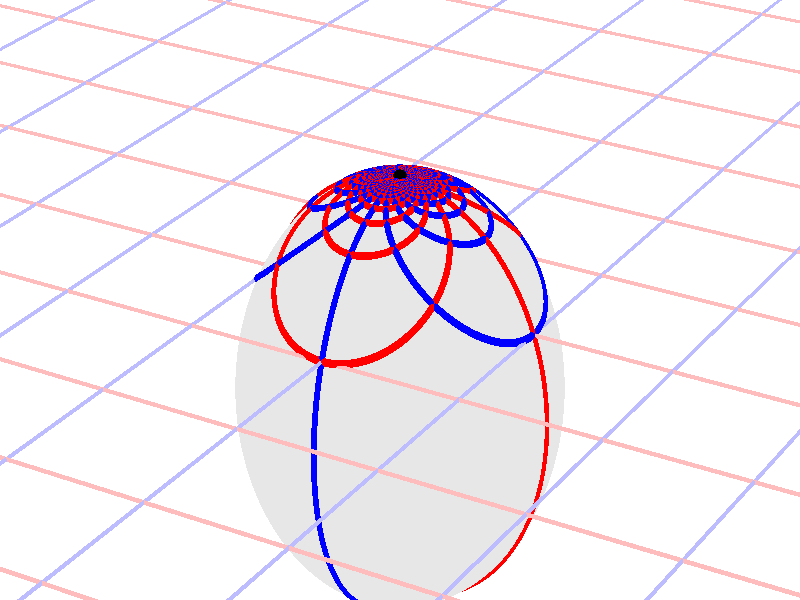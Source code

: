 #version 3.7;
global_settings{assumed_gamma 1.0}
camera{perspective location <16.275953626987476496879026, 9.396926207859083390872001, 6.840402866513374036117057> right <0.133333333333333331482962, -0.230940107675850353485814, -0.000000000000000000000000> up <-0.044429719908903583802662, -0.025651510749425152774217, 0.140953893117886280839102> direction <0.813797681349373802639491, 0.469846310392954158441370, 0.342020143325668712908083> sky <-0.296198132726023855010311, -0.171010071662834328698466, 0.939692620785908427905042> look_at <15.462155945638102139128023, 8.927079897466128954874875, 6.498382723187705600764730>}
light_source{<16.275953626987476496879026, 9.396926207859083390872001, 6.840402866513374036117057> rgb<1.0,1.0,1.0>}
background{rgb<1,1,1>}
union{object{sphere{<0.000000000000000000000000, 0.000000000000000000000000, -0.470552066962299619934385>,1.105178378236967073888763} pigment{rgbft<0.8,0.8,0.8,0.2,0.2>}}object{union{cylinder{<-50.000000000000000000000000, 50.000000000000000000000000, 0.000000000000000000000000>,<-50.000000000000000000000000, -50.000000000000000000000000, 0.000000000000000000000000>,0.010000000000000000208167}cylinder{<-49.000000000000000000000000, 50.000000000000000000000000, 0.000000000000000000000000>,<-49.000000000000000000000000, -50.000000000000000000000000, 0.000000000000000000000000>,0.010000000000000000208167}cylinder{<-48.000000000000000000000000, 50.000000000000000000000000, 0.000000000000000000000000>,<-48.000000000000000000000000, -50.000000000000000000000000, 0.000000000000000000000000>,0.010000000000000000208167}cylinder{<-47.000000000000000000000000, 50.000000000000000000000000, 0.000000000000000000000000>,<-47.000000000000000000000000, -50.000000000000000000000000, 0.000000000000000000000000>,0.010000000000000000208167}cylinder{<-46.000000000000000000000000, 50.000000000000000000000000, 0.000000000000000000000000>,<-46.000000000000000000000000, -50.000000000000000000000000, 0.000000000000000000000000>,0.010000000000000000208167}cylinder{<-45.000000000000000000000000, 50.000000000000000000000000, 0.000000000000000000000000>,<-45.000000000000000000000000, -50.000000000000000000000000, 0.000000000000000000000000>,0.010000000000000000208167}cylinder{<-44.000000000000000000000000, 50.000000000000000000000000, 0.000000000000000000000000>,<-44.000000000000000000000000, -50.000000000000000000000000, 0.000000000000000000000000>,0.010000000000000000208167}cylinder{<-43.000000000000000000000000, 50.000000000000000000000000, 0.000000000000000000000000>,<-43.000000000000000000000000, -50.000000000000000000000000, 0.000000000000000000000000>,0.010000000000000000208167}cylinder{<-42.000000000000000000000000, 50.000000000000000000000000, 0.000000000000000000000000>,<-42.000000000000000000000000, -50.000000000000000000000000, 0.000000000000000000000000>,0.010000000000000000208167}cylinder{<-41.000000000000000000000000, 50.000000000000000000000000, 0.000000000000000000000000>,<-41.000000000000000000000000, -50.000000000000000000000000, 0.000000000000000000000000>,0.010000000000000000208167}cylinder{<-40.000000000000000000000000, 50.000000000000000000000000, 0.000000000000000000000000>,<-40.000000000000000000000000, -50.000000000000000000000000, 0.000000000000000000000000>,0.010000000000000000208167}cylinder{<-39.000000000000000000000000, 50.000000000000000000000000, 0.000000000000000000000000>,<-39.000000000000000000000000, -50.000000000000000000000000, 0.000000000000000000000000>,0.010000000000000000208167}cylinder{<-38.000000000000000000000000, 50.000000000000000000000000, 0.000000000000000000000000>,<-38.000000000000000000000000, -50.000000000000000000000000, 0.000000000000000000000000>,0.010000000000000000208167}cylinder{<-37.000000000000000000000000, 50.000000000000000000000000, 0.000000000000000000000000>,<-37.000000000000000000000000, -50.000000000000000000000000, 0.000000000000000000000000>,0.010000000000000000208167}cylinder{<-36.000000000000000000000000, 50.000000000000000000000000, 0.000000000000000000000000>,<-36.000000000000000000000000, -50.000000000000000000000000, 0.000000000000000000000000>,0.010000000000000000208167}cylinder{<-35.000000000000000000000000, 50.000000000000000000000000, 0.000000000000000000000000>,<-35.000000000000000000000000, -50.000000000000000000000000, 0.000000000000000000000000>,0.010000000000000000208167}cylinder{<-34.000000000000000000000000, 50.000000000000000000000000, 0.000000000000000000000000>,<-34.000000000000000000000000, -50.000000000000000000000000, 0.000000000000000000000000>,0.010000000000000000208167}cylinder{<-33.000000000000000000000000, 50.000000000000000000000000, 0.000000000000000000000000>,<-33.000000000000000000000000, -50.000000000000000000000000, 0.000000000000000000000000>,0.010000000000000000208167}cylinder{<-32.000000000000000000000000, 50.000000000000000000000000, 0.000000000000000000000000>,<-32.000000000000000000000000, -50.000000000000000000000000, 0.000000000000000000000000>,0.010000000000000000208167}cylinder{<-31.000000000000000000000000, 50.000000000000000000000000, 0.000000000000000000000000>,<-31.000000000000000000000000, -50.000000000000000000000000, 0.000000000000000000000000>,0.010000000000000000208167}cylinder{<-30.000000000000000000000000, 50.000000000000000000000000, 0.000000000000000000000000>,<-30.000000000000000000000000, -50.000000000000000000000000, 0.000000000000000000000000>,0.010000000000000000208167}cylinder{<-29.000000000000000000000000, 50.000000000000000000000000, 0.000000000000000000000000>,<-29.000000000000000000000000, -50.000000000000000000000000, 0.000000000000000000000000>,0.010000000000000000208167}cylinder{<-28.000000000000000000000000, 50.000000000000000000000000, 0.000000000000000000000000>,<-28.000000000000000000000000, -50.000000000000000000000000, 0.000000000000000000000000>,0.010000000000000000208167}cylinder{<-27.000000000000000000000000, 50.000000000000000000000000, 0.000000000000000000000000>,<-27.000000000000000000000000, -50.000000000000000000000000, 0.000000000000000000000000>,0.010000000000000000208167}cylinder{<-26.000000000000000000000000, 50.000000000000000000000000, 0.000000000000000000000000>,<-26.000000000000000000000000, -50.000000000000000000000000, 0.000000000000000000000000>,0.010000000000000000208167}cylinder{<-25.000000000000000000000000, 50.000000000000000000000000, 0.000000000000000000000000>,<-25.000000000000000000000000, -50.000000000000000000000000, 0.000000000000000000000000>,0.010000000000000000208167}cylinder{<-24.000000000000000000000000, 50.000000000000000000000000, 0.000000000000000000000000>,<-24.000000000000000000000000, -50.000000000000000000000000, 0.000000000000000000000000>,0.010000000000000000208167}cylinder{<-23.000000000000000000000000, 50.000000000000000000000000, 0.000000000000000000000000>,<-23.000000000000000000000000, -50.000000000000000000000000, 0.000000000000000000000000>,0.010000000000000000208167}cylinder{<-22.000000000000000000000000, 50.000000000000000000000000, 0.000000000000000000000000>,<-22.000000000000000000000000, -50.000000000000000000000000, 0.000000000000000000000000>,0.010000000000000000208167}cylinder{<-21.000000000000000000000000, 50.000000000000000000000000, 0.000000000000000000000000>,<-21.000000000000000000000000, -50.000000000000000000000000, 0.000000000000000000000000>,0.010000000000000000208167}cylinder{<-20.000000000000000000000000, 50.000000000000000000000000, 0.000000000000000000000000>,<-20.000000000000000000000000, -50.000000000000000000000000, 0.000000000000000000000000>,0.010000000000000000208167}cylinder{<-19.000000000000000000000000, 50.000000000000000000000000, 0.000000000000000000000000>,<-19.000000000000000000000000, -50.000000000000000000000000, 0.000000000000000000000000>,0.010000000000000000208167}cylinder{<-18.000000000000000000000000, 50.000000000000000000000000, 0.000000000000000000000000>,<-18.000000000000000000000000, -50.000000000000000000000000, 0.000000000000000000000000>,0.010000000000000000208167}cylinder{<-17.000000000000000000000000, 50.000000000000000000000000, 0.000000000000000000000000>,<-17.000000000000000000000000, -50.000000000000000000000000, 0.000000000000000000000000>,0.010000000000000000208167}cylinder{<-16.000000000000000000000000, 50.000000000000000000000000, 0.000000000000000000000000>,<-16.000000000000000000000000, -50.000000000000000000000000, 0.000000000000000000000000>,0.010000000000000000208167}cylinder{<-15.000000000000000000000000, 50.000000000000000000000000, 0.000000000000000000000000>,<-15.000000000000000000000000, -50.000000000000000000000000, 0.000000000000000000000000>,0.010000000000000000208167}cylinder{<-14.000000000000000000000000, 50.000000000000000000000000, 0.000000000000000000000000>,<-14.000000000000000000000000, -50.000000000000000000000000, 0.000000000000000000000000>,0.010000000000000000208167}cylinder{<-13.000000000000000000000000, 50.000000000000000000000000, 0.000000000000000000000000>,<-13.000000000000000000000000, -50.000000000000000000000000, 0.000000000000000000000000>,0.010000000000000000208167}cylinder{<-12.000000000000000000000000, 50.000000000000000000000000, 0.000000000000000000000000>,<-12.000000000000000000000000, -50.000000000000000000000000, 0.000000000000000000000000>,0.010000000000000000208167}cylinder{<-11.000000000000000000000000, 50.000000000000000000000000, 0.000000000000000000000000>,<-11.000000000000000000000000, -50.000000000000000000000000, 0.000000000000000000000000>,0.010000000000000000208167}cylinder{<-10.000000000000000000000000, 50.000000000000000000000000, 0.000000000000000000000000>,<-10.000000000000000000000000, -50.000000000000000000000000, 0.000000000000000000000000>,0.010000000000000000208167}cylinder{<-9.000000000000000000000000, 50.000000000000000000000000, 0.000000000000000000000000>,<-9.000000000000000000000000, -50.000000000000000000000000, 0.000000000000000000000000>,0.010000000000000000208167}cylinder{<-8.000000000000000000000000, 50.000000000000000000000000, 0.000000000000000000000000>,<-8.000000000000000000000000, -50.000000000000000000000000, 0.000000000000000000000000>,0.010000000000000000208167}cylinder{<-7.000000000000000000000000, 50.000000000000000000000000, 0.000000000000000000000000>,<-7.000000000000000000000000, -50.000000000000000000000000, 0.000000000000000000000000>,0.010000000000000000208167}cylinder{<-6.000000000000000000000000, 50.000000000000000000000000, 0.000000000000000000000000>,<-6.000000000000000000000000, -50.000000000000000000000000, 0.000000000000000000000000>,0.010000000000000000208167}cylinder{<-5.000000000000000000000000, 50.000000000000000000000000, 0.000000000000000000000000>,<-5.000000000000000000000000, -50.000000000000000000000000, 0.000000000000000000000000>,0.010000000000000000208167}cylinder{<-4.000000000000000000000000, 50.000000000000000000000000, 0.000000000000000000000000>,<-4.000000000000000000000000, -50.000000000000000000000000, 0.000000000000000000000000>,0.010000000000000000208167}cylinder{<-3.000000000000000000000000, 50.000000000000000000000000, 0.000000000000000000000000>,<-3.000000000000000000000000, -50.000000000000000000000000, 0.000000000000000000000000>,0.010000000000000000208167}cylinder{<-2.000000000000000000000000, 50.000000000000000000000000, 0.000000000000000000000000>,<-2.000000000000000000000000, -50.000000000000000000000000, 0.000000000000000000000000>,0.010000000000000000208167}cylinder{<-1.000000000000000000000000, 50.000000000000000000000000, 0.000000000000000000000000>,<-1.000000000000000000000000, -50.000000000000000000000000, 0.000000000000000000000000>,0.010000000000000000208167}cylinder{<0.000000000000000000000000, 50.000000000000000000000000, 0.000000000000000000000000>,<0.000000000000000000000000, -50.000000000000000000000000, 0.000000000000000000000000>,0.010000000000000000208167}cylinder{<1.000000000000000000000000, 50.000000000000000000000000, 0.000000000000000000000000>,<1.000000000000000000000000, -50.000000000000000000000000, 0.000000000000000000000000>,0.010000000000000000208167}cylinder{<2.000000000000000000000000, 50.000000000000000000000000, 0.000000000000000000000000>,<2.000000000000000000000000, -50.000000000000000000000000, 0.000000000000000000000000>,0.010000000000000000208167}cylinder{<3.000000000000000000000000, 50.000000000000000000000000, 0.000000000000000000000000>,<3.000000000000000000000000, -50.000000000000000000000000, 0.000000000000000000000000>,0.010000000000000000208167}cylinder{<4.000000000000000000000000, 50.000000000000000000000000, 0.000000000000000000000000>,<4.000000000000000000000000, -50.000000000000000000000000, 0.000000000000000000000000>,0.010000000000000000208167}cylinder{<5.000000000000000000000000, 50.000000000000000000000000, 0.000000000000000000000000>,<5.000000000000000000000000, -50.000000000000000000000000, 0.000000000000000000000000>,0.010000000000000000208167}cylinder{<6.000000000000000000000000, 50.000000000000000000000000, 0.000000000000000000000000>,<6.000000000000000000000000, -50.000000000000000000000000, 0.000000000000000000000000>,0.010000000000000000208167}cylinder{<7.000000000000000000000000, 50.000000000000000000000000, 0.000000000000000000000000>,<7.000000000000000000000000, -50.000000000000000000000000, 0.000000000000000000000000>,0.010000000000000000208167}cylinder{<8.000000000000000000000000, 50.000000000000000000000000, 0.000000000000000000000000>,<8.000000000000000000000000, -50.000000000000000000000000, 0.000000000000000000000000>,0.010000000000000000208167}cylinder{<9.000000000000000000000000, 50.000000000000000000000000, 0.000000000000000000000000>,<9.000000000000000000000000, -50.000000000000000000000000, 0.000000000000000000000000>,0.010000000000000000208167}cylinder{<10.000000000000000000000000, 50.000000000000000000000000, 0.000000000000000000000000>,<10.000000000000000000000000, -50.000000000000000000000000, 0.000000000000000000000000>,0.010000000000000000208167}cylinder{<11.000000000000000000000000, 50.000000000000000000000000, 0.000000000000000000000000>,<11.000000000000000000000000, -50.000000000000000000000000, 0.000000000000000000000000>,0.010000000000000000208167}cylinder{<12.000000000000000000000000, 50.000000000000000000000000, 0.000000000000000000000000>,<12.000000000000000000000000, -50.000000000000000000000000, 0.000000000000000000000000>,0.010000000000000000208167}cylinder{<13.000000000000000000000000, 50.000000000000000000000000, 0.000000000000000000000000>,<13.000000000000000000000000, -50.000000000000000000000000, 0.000000000000000000000000>,0.010000000000000000208167}cylinder{<14.000000000000000000000000, 50.000000000000000000000000, 0.000000000000000000000000>,<14.000000000000000000000000, -50.000000000000000000000000, 0.000000000000000000000000>,0.010000000000000000208167}cylinder{<15.000000000000000000000000, 50.000000000000000000000000, 0.000000000000000000000000>,<15.000000000000000000000000, -50.000000000000000000000000, 0.000000000000000000000000>,0.010000000000000000208167}cylinder{<16.000000000000000000000000, 50.000000000000000000000000, 0.000000000000000000000000>,<16.000000000000000000000000, -50.000000000000000000000000, 0.000000000000000000000000>,0.010000000000000000208167}cylinder{<17.000000000000000000000000, 50.000000000000000000000000, 0.000000000000000000000000>,<17.000000000000000000000000, -50.000000000000000000000000, 0.000000000000000000000000>,0.010000000000000000208167}cylinder{<18.000000000000000000000000, 50.000000000000000000000000, 0.000000000000000000000000>,<18.000000000000000000000000, -50.000000000000000000000000, 0.000000000000000000000000>,0.010000000000000000208167}cylinder{<19.000000000000000000000000, 50.000000000000000000000000, 0.000000000000000000000000>,<19.000000000000000000000000, -50.000000000000000000000000, 0.000000000000000000000000>,0.010000000000000000208167}cylinder{<20.000000000000000000000000, 50.000000000000000000000000, 0.000000000000000000000000>,<20.000000000000000000000000, -50.000000000000000000000000, 0.000000000000000000000000>,0.010000000000000000208167}cylinder{<21.000000000000000000000000, 50.000000000000000000000000, 0.000000000000000000000000>,<21.000000000000000000000000, -50.000000000000000000000000, 0.000000000000000000000000>,0.010000000000000000208167}cylinder{<22.000000000000000000000000, 50.000000000000000000000000, 0.000000000000000000000000>,<22.000000000000000000000000, -50.000000000000000000000000, 0.000000000000000000000000>,0.010000000000000000208167}cylinder{<23.000000000000000000000000, 50.000000000000000000000000, 0.000000000000000000000000>,<23.000000000000000000000000, -50.000000000000000000000000, 0.000000000000000000000000>,0.010000000000000000208167}cylinder{<24.000000000000000000000000, 50.000000000000000000000000, 0.000000000000000000000000>,<24.000000000000000000000000, -50.000000000000000000000000, 0.000000000000000000000000>,0.010000000000000000208167}cylinder{<25.000000000000000000000000, 50.000000000000000000000000, 0.000000000000000000000000>,<25.000000000000000000000000, -50.000000000000000000000000, 0.000000000000000000000000>,0.010000000000000000208167}cylinder{<26.000000000000000000000000, 50.000000000000000000000000, 0.000000000000000000000000>,<26.000000000000000000000000, -50.000000000000000000000000, 0.000000000000000000000000>,0.010000000000000000208167}cylinder{<27.000000000000000000000000, 50.000000000000000000000000, 0.000000000000000000000000>,<27.000000000000000000000000, -50.000000000000000000000000, 0.000000000000000000000000>,0.010000000000000000208167}cylinder{<28.000000000000000000000000, 50.000000000000000000000000, 0.000000000000000000000000>,<28.000000000000000000000000, -50.000000000000000000000000, 0.000000000000000000000000>,0.010000000000000000208167}cylinder{<29.000000000000000000000000, 50.000000000000000000000000, 0.000000000000000000000000>,<29.000000000000000000000000, -50.000000000000000000000000, 0.000000000000000000000000>,0.010000000000000000208167}cylinder{<30.000000000000000000000000, 50.000000000000000000000000, 0.000000000000000000000000>,<30.000000000000000000000000, -50.000000000000000000000000, 0.000000000000000000000000>,0.010000000000000000208167}cylinder{<31.000000000000000000000000, 50.000000000000000000000000, 0.000000000000000000000000>,<31.000000000000000000000000, -50.000000000000000000000000, 0.000000000000000000000000>,0.010000000000000000208167}cylinder{<32.000000000000000000000000, 50.000000000000000000000000, 0.000000000000000000000000>,<32.000000000000000000000000, -50.000000000000000000000000, 0.000000000000000000000000>,0.010000000000000000208167}cylinder{<33.000000000000000000000000, 50.000000000000000000000000, 0.000000000000000000000000>,<33.000000000000000000000000, -50.000000000000000000000000, 0.000000000000000000000000>,0.010000000000000000208167}cylinder{<34.000000000000000000000000, 50.000000000000000000000000, 0.000000000000000000000000>,<34.000000000000000000000000, -50.000000000000000000000000, 0.000000000000000000000000>,0.010000000000000000208167}cylinder{<35.000000000000000000000000, 50.000000000000000000000000, 0.000000000000000000000000>,<35.000000000000000000000000, -50.000000000000000000000000, 0.000000000000000000000000>,0.010000000000000000208167}cylinder{<36.000000000000000000000000, 50.000000000000000000000000, 0.000000000000000000000000>,<36.000000000000000000000000, -50.000000000000000000000000, 0.000000000000000000000000>,0.010000000000000000208167}cylinder{<37.000000000000000000000000, 50.000000000000000000000000, 0.000000000000000000000000>,<37.000000000000000000000000, -50.000000000000000000000000, 0.000000000000000000000000>,0.010000000000000000208167}cylinder{<38.000000000000000000000000, 50.000000000000000000000000, 0.000000000000000000000000>,<38.000000000000000000000000, -50.000000000000000000000000, 0.000000000000000000000000>,0.010000000000000000208167}cylinder{<39.000000000000000000000000, 50.000000000000000000000000, 0.000000000000000000000000>,<39.000000000000000000000000, -50.000000000000000000000000, 0.000000000000000000000000>,0.010000000000000000208167}cylinder{<40.000000000000000000000000, 50.000000000000000000000000, 0.000000000000000000000000>,<40.000000000000000000000000, -50.000000000000000000000000, 0.000000000000000000000000>,0.010000000000000000208167}cylinder{<41.000000000000000000000000, 50.000000000000000000000000, 0.000000000000000000000000>,<41.000000000000000000000000, -50.000000000000000000000000, 0.000000000000000000000000>,0.010000000000000000208167}cylinder{<42.000000000000000000000000, 50.000000000000000000000000, 0.000000000000000000000000>,<42.000000000000000000000000, -50.000000000000000000000000, 0.000000000000000000000000>,0.010000000000000000208167}cylinder{<43.000000000000000000000000, 50.000000000000000000000000, 0.000000000000000000000000>,<43.000000000000000000000000, -50.000000000000000000000000, 0.000000000000000000000000>,0.010000000000000000208167}cylinder{<44.000000000000000000000000, 50.000000000000000000000000, 0.000000000000000000000000>,<44.000000000000000000000000, -50.000000000000000000000000, 0.000000000000000000000000>,0.010000000000000000208167}cylinder{<45.000000000000000000000000, 50.000000000000000000000000, 0.000000000000000000000000>,<45.000000000000000000000000, -50.000000000000000000000000, 0.000000000000000000000000>,0.010000000000000000208167}cylinder{<46.000000000000000000000000, 50.000000000000000000000000, 0.000000000000000000000000>,<46.000000000000000000000000, -50.000000000000000000000000, 0.000000000000000000000000>,0.010000000000000000208167}cylinder{<47.000000000000000000000000, 50.000000000000000000000000, 0.000000000000000000000000>,<47.000000000000000000000000, -50.000000000000000000000000, 0.000000000000000000000000>,0.010000000000000000208167}cylinder{<48.000000000000000000000000, 50.000000000000000000000000, 0.000000000000000000000000>,<48.000000000000000000000000, -50.000000000000000000000000, 0.000000000000000000000000>,0.010000000000000000208167}cylinder{<49.000000000000000000000000, 50.000000000000000000000000, 0.000000000000000000000000>,<49.000000000000000000000000, -50.000000000000000000000000, 0.000000000000000000000000>,0.010000000000000000208167}cylinder{<50.000000000000000000000000, 50.000000000000000000000000, 0.000000000000000000000000>,<50.000000000000000000000000, -50.000000000000000000000000, 0.000000000000000000000000>,0.010000000000000000208167}} pigment{rgb<1.0,0.5,0.5>}}object{union{cylinder{<50.000000000000000000000000, -50.000000000000000000000000, 0.000000000000000000000000>,<-50.000000000000000000000000, -50.000000000000000000000000, 0.000000000000000000000000>,0.010000000000000000208167}cylinder{<50.000000000000000000000000, -49.000000000000000000000000, 0.000000000000000000000000>,<-50.000000000000000000000000, -49.000000000000000000000000, 0.000000000000000000000000>,0.010000000000000000208167}cylinder{<50.000000000000000000000000, -48.000000000000000000000000, 0.000000000000000000000000>,<-50.000000000000000000000000, -48.000000000000000000000000, 0.000000000000000000000000>,0.010000000000000000208167}cylinder{<50.000000000000000000000000, -47.000000000000000000000000, 0.000000000000000000000000>,<-50.000000000000000000000000, -47.000000000000000000000000, 0.000000000000000000000000>,0.010000000000000000208167}cylinder{<50.000000000000000000000000, -46.000000000000000000000000, 0.000000000000000000000000>,<-50.000000000000000000000000, -46.000000000000000000000000, 0.000000000000000000000000>,0.010000000000000000208167}cylinder{<50.000000000000000000000000, -45.000000000000000000000000, 0.000000000000000000000000>,<-50.000000000000000000000000, -45.000000000000000000000000, 0.000000000000000000000000>,0.010000000000000000208167}cylinder{<50.000000000000000000000000, -44.000000000000000000000000, 0.000000000000000000000000>,<-50.000000000000000000000000, -44.000000000000000000000000, 0.000000000000000000000000>,0.010000000000000000208167}cylinder{<50.000000000000000000000000, -43.000000000000000000000000, 0.000000000000000000000000>,<-50.000000000000000000000000, -43.000000000000000000000000, 0.000000000000000000000000>,0.010000000000000000208167}cylinder{<50.000000000000000000000000, -42.000000000000000000000000, 0.000000000000000000000000>,<-50.000000000000000000000000, -42.000000000000000000000000, 0.000000000000000000000000>,0.010000000000000000208167}cylinder{<50.000000000000000000000000, -41.000000000000000000000000, 0.000000000000000000000000>,<-50.000000000000000000000000, -41.000000000000000000000000, 0.000000000000000000000000>,0.010000000000000000208167}cylinder{<50.000000000000000000000000, -40.000000000000000000000000, 0.000000000000000000000000>,<-50.000000000000000000000000, -40.000000000000000000000000, 0.000000000000000000000000>,0.010000000000000000208167}cylinder{<50.000000000000000000000000, -39.000000000000000000000000, 0.000000000000000000000000>,<-50.000000000000000000000000, -39.000000000000000000000000, 0.000000000000000000000000>,0.010000000000000000208167}cylinder{<50.000000000000000000000000, -38.000000000000000000000000, 0.000000000000000000000000>,<-50.000000000000000000000000, -38.000000000000000000000000, 0.000000000000000000000000>,0.010000000000000000208167}cylinder{<50.000000000000000000000000, -37.000000000000000000000000, 0.000000000000000000000000>,<-50.000000000000000000000000, -37.000000000000000000000000, 0.000000000000000000000000>,0.010000000000000000208167}cylinder{<50.000000000000000000000000, -36.000000000000000000000000, 0.000000000000000000000000>,<-50.000000000000000000000000, -36.000000000000000000000000, 0.000000000000000000000000>,0.010000000000000000208167}cylinder{<50.000000000000000000000000, -35.000000000000000000000000, 0.000000000000000000000000>,<-50.000000000000000000000000, -35.000000000000000000000000, 0.000000000000000000000000>,0.010000000000000000208167}cylinder{<50.000000000000000000000000, -34.000000000000000000000000, 0.000000000000000000000000>,<-50.000000000000000000000000, -34.000000000000000000000000, 0.000000000000000000000000>,0.010000000000000000208167}cylinder{<50.000000000000000000000000, -33.000000000000000000000000, 0.000000000000000000000000>,<-50.000000000000000000000000, -33.000000000000000000000000, 0.000000000000000000000000>,0.010000000000000000208167}cylinder{<50.000000000000000000000000, -32.000000000000000000000000, 0.000000000000000000000000>,<-50.000000000000000000000000, -32.000000000000000000000000, 0.000000000000000000000000>,0.010000000000000000208167}cylinder{<50.000000000000000000000000, -31.000000000000000000000000, 0.000000000000000000000000>,<-50.000000000000000000000000, -31.000000000000000000000000, 0.000000000000000000000000>,0.010000000000000000208167}cylinder{<50.000000000000000000000000, -30.000000000000000000000000, 0.000000000000000000000000>,<-50.000000000000000000000000, -30.000000000000000000000000, 0.000000000000000000000000>,0.010000000000000000208167}cylinder{<50.000000000000000000000000, -29.000000000000000000000000, 0.000000000000000000000000>,<-50.000000000000000000000000, -29.000000000000000000000000, 0.000000000000000000000000>,0.010000000000000000208167}cylinder{<50.000000000000000000000000, -28.000000000000000000000000, 0.000000000000000000000000>,<-50.000000000000000000000000, -28.000000000000000000000000, 0.000000000000000000000000>,0.010000000000000000208167}cylinder{<50.000000000000000000000000, -27.000000000000000000000000, 0.000000000000000000000000>,<-50.000000000000000000000000, -27.000000000000000000000000, 0.000000000000000000000000>,0.010000000000000000208167}cylinder{<50.000000000000000000000000, -26.000000000000000000000000, 0.000000000000000000000000>,<-50.000000000000000000000000, -26.000000000000000000000000, 0.000000000000000000000000>,0.010000000000000000208167}cylinder{<50.000000000000000000000000, -25.000000000000000000000000, 0.000000000000000000000000>,<-50.000000000000000000000000, -25.000000000000000000000000, 0.000000000000000000000000>,0.010000000000000000208167}cylinder{<50.000000000000000000000000, -24.000000000000000000000000, 0.000000000000000000000000>,<-50.000000000000000000000000, -24.000000000000000000000000, 0.000000000000000000000000>,0.010000000000000000208167}cylinder{<50.000000000000000000000000, -23.000000000000000000000000, 0.000000000000000000000000>,<-50.000000000000000000000000, -23.000000000000000000000000, 0.000000000000000000000000>,0.010000000000000000208167}cylinder{<50.000000000000000000000000, -22.000000000000000000000000, 0.000000000000000000000000>,<-50.000000000000000000000000, -22.000000000000000000000000, 0.000000000000000000000000>,0.010000000000000000208167}cylinder{<50.000000000000000000000000, -21.000000000000000000000000, 0.000000000000000000000000>,<-50.000000000000000000000000, -21.000000000000000000000000, 0.000000000000000000000000>,0.010000000000000000208167}cylinder{<50.000000000000000000000000, -20.000000000000000000000000, 0.000000000000000000000000>,<-50.000000000000000000000000, -20.000000000000000000000000, 0.000000000000000000000000>,0.010000000000000000208167}cylinder{<50.000000000000000000000000, -19.000000000000000000000000, 0.000000000000000000000000>,<-50.000000000000000000000000, -19.000000000000000000000000, 0.000000000000000000000000>,0.010000000000000000208167}cylinder{<50.000000000000000000000000, -18.000000000000000000000000, 0.000000000000000000000000>,<-50.000000000000000000000000, -18.000000000000000000000000, 0.000000000000000000000000>,0.010000000000000000208167}cylinder{<50.000000000000000000000000, -17.000000000000000000000000, 0.000000000000000000000000>,<-50.000000000000000000000000, -17.000000000000000000000000, 0.000000000000000000000000>,0.010000000000000000208167}cylinder{<50.000000000000000000000000, -16.000000000000000000000000, 0.000000000000000000000000>,<-50.000000000000000000000000, -16.000000000000000000000000, 0.000000000000000000000000>,0.010000000000000000208167}cylinder{<50.000000000000000000000000, -15.000000000000000000000000, 0.000000000000000000000000>,<-50.000000000000000000000000, -15.000000000000000000000000, 0.000000000000000000000000>,0.010000000000000000208167}cylinder{<50.000000000000000000000000, -14.000000000000000000000000, 0.000000000000000000000000>,<-50.000000000000000000000000, -14.000000000000000000000000, 0.000000000000000000000000>,0.010000000000000000208167}cylinder{<50.000000000000000000000000, -13.000000000000000000000000, 0.000000000000000000000000>,<-50.000000000000000000000000, -13.000000000000000000000000, 0.000000000000000000000000>,0.010000000000000000208167}cylinder{<50.000000000000000000000000, -12.000000000000000000000000, 0.000000000000000000000000>,<-50.000000000000000000000000, -12.000000000000000000000000, 0.000000000000000000000000>,0.010000000000000000208167}cylinder{<50.000000000000000000000000, -11.000000000000000000000000, 0.000000000000000000000000>,<-50.000000000000000000000000, -11.000000000000000000000000, 0.000000000000000000000000>,0.010000000000000000208167}cylinder{<50.000000000000000000000000, -10.000000000000000000000000, 0.000000000000000000000000>,<-50.000000000000000000000000, -10.000000000000000000000000, 0.000000000000000000000000>,0.010000000000000000208167}cylinder{<50.000000000000000000000000, -9.000000000000000000000000, 0.000000000000000000000000>,<-50.000000000000000000000000, -9.000000000000000000000000, 0.000000000000000000000000>,0.010000000000000000208167}cylinder{<50.000000000000000000000000, -8.000000000000000000000000, 0.000000000000000000000000>,<-50.000000000000000000000000, -8.000000000000000000000000, 0.000000000000000000000000>,0.010000000000000000208167}cylinder{<50.000000000000000000000000, -7.000000000000000000000000, 0.000000000000000000000000>,<-50.000000000000000000000000, -7.000000000000000000000000, 0.000000000000000000000000>,0.010000000000000000208167}cylinder{<50.000000000000000000000000, -6.000000000000000000000000, 0.000000000000000000000000>,<-50.000000000000000000000000, -6.000000000000000000000000, 0.000000000000000000000000>,0.010000000000000000208167}cylinder{<50.000000000000000000000000, -5.000000000000000000000000, 0.000000000000000000000000>,<-50.000000000000000000000000, -5.000000000000000000000000, 0.000000000000000000000000>,0.010000000000000000208167}cylinder{<50.000000000000000000000000, -4.000000000000000000000000, 0.000000000000000000000000>,<-50.000000000000000000000000, -4.000000000000000000000000, 0.000000000000000000000000>,0.010000000000000000208167}cylinder{<50.000000000000000000000000, -3.000000000000000000000000, 0.000000000000000000000000>,<-50.000000000000000000000000, -3.000000000000000000000000, 0.000000000000000000000000>,0.010000000000000000208167}cylinder{<50.000000000000000000000000, -2.000000000000000000000000, 0.000000000000000000000000>,<-50.000000000000000000000000, -2.000000000000000000000000, 0.000000000000000000000000>,0.010000000000000000208167}cylinder{<50.000000000000000000000000, -1.000000000000000000000000, 0.000000000000000000000000>,<-50.000000000000000000000000, -1.000000000000000000000000, 0.000000000000000000000000>,0.010000000000000000208167}cylinder{<50.000000000000000000000000, 0.000000000000000000000000, 0.000000000000000000000000>,<-50.000000000000000000000000, 0.000000000000000000000000, 0.000000000000000000000000>,0.010000000000000000208167}cylinder{<50.000000000000000000000000, 1.000000000000000000000000, 0.000000000000000000000000>,<-50.000000000000000000000000, 1.000000000000000000000000, 0.000000000000000000000000>,0.010000000000000000208167}cylinder{<50.000000000000000000000000, 2.000000000000000000000000, 0.000000000000000000000000>,<-50.000000000000000000000000, 2.000000000000000000000000, 0.000000000000000000000000>,0.010000000000000000208167}cylinder{<50.000000000000000000000000, 3.000000000000000000000000, 0.000000000000000000000000>,<-50.000000000000000000000000, 3.000000000000000000000000, 0.000000000000000000000000>,0.010000000000000000208167}cylinder{<50.000000000000000000000000, 4.000000000000000000000000, 0.000000000000000000000000>,<-50.000000000000000000000000, 4.000000000000000000000000, 0.000000000000000000000000>,0.010000000000000000208167}cylinder{<50.000000000000000000000000, 5.000000000000000000000000, 0.000000000000000000000000>,<-50.000000000000000000000000, 5.000000000000000000000000, 0.000000000000000000000000>,0.010000000000000000208167}cylinder{<50.000000000000000000000000, 6.000000000000000000000000, 0.000000000000000000000000>,<-50.000000000000000000000000, 6.000000000000000000000000, 0.000000000000000000000000>,0.010000000000000000208167}cylinder{<50.000000000000000000000000, 7.000000000000000000000000, 0.000000000000000000000000>,<-50.000000000000000000000000, 7.000000000000000000000000, 0.000000000000000000000000>,0.010000000000000000208167}cylinder{<50.000000000000000000000000, 8.000000000000000000000000, 0.000000000000000000000000>,<-50.000000000000000000000000, 8.000000000000000000000000, 0.000000000000000000000000>,0.010000000000000000208167}cylinder{<50.000000000000000000000000, 9.000000000000000000000000, 0.000000000000000000000000>,<-50.000000000000000000000000, 9.000000000000000000000000, 0.000000000000000000000000>,0.010000000000000000208167}cylinder{<50.000000000000000000000000, 10.000000000000000000000000, 0.000000000000000000000000>,<-50.000000000000000000000000, 10.000000000000000000000000, 0.000000000000000000000000>,0.010000000000000000208167}cylinder{<50.000000000000000000000000, 11.000000000000000000000000, 0.000000000000000000000000>,<-50.000000000000000000000000, 11.000000000000000000000000, 0.000000000000000000000000>,0.010000000000000000208167}cylinder{<50.000000000000000000000000, 12.000000000000000000000000, 0.000000000000000000000000>,<-50.000000000000000000000000, 12.000000000000000000000000, 0.000000000000000000000000>,0.010000000000000000208167}cylinder{<50.000000000000000000000000, 13.000000000000000000000000, 0.000000000000000000000000>,<-50.000000000000000000000000, 13.000000000000000000000000, 0.000000000000000000000000>,0.010000000000000000208167}cylinder{<50.000000000000000000000000, 14.000000000000000000000000, 0.000000000000000000000000>,<-50.000000000000000000000000, 14.000000000000000000000000, 0.000000000000000000000000>,0.010000000000000000208167}cylinder{<50.000000000000000000000000, 15.000000000000000000000000, 0.000000000000000000000000>,<-50.000000000000000000000000, 15.000000000000000000000000, 0.000000000000000000000000>,0.010000000000000000208167}cylinder{<50.000000000000000000000000, 16.000000000000000000000000, 0.000000000000000000000000>,<-50.000000000000000000000000, 16.000000000000000000000000, 0.000000000000000000000000>,0.010000000000000000208167}cylinder{<50.000000000000000000000000, 17.000000000000000000000000, 0.000000000000000000000000>,<-50.000000000000000000000000, 17.000000000000000000000000, 0.000000000000000000000000>,0.010000000000000000208167}cylinder{<50.000000000000000000000000, 18.000000000000000000000000, 0.000000000000000000000000>,<-50.000000000000000000000000, 18.000000000000000000000000, 0.000000000000000000000000>,0.010000000000000000208167}cylinder{<50.000000000000000000000000, 19.000000000000000000000000, 0.000000000000000000000000>,<-50.000000000000000000000000, 19.000000000000000000000000, 0.000000000000000000000000>,0.010000000000000000208167}cylinder{<50.000000000000000000000000, 20.000000000000000000000000, 0.000000000000000000000000>,<-50.000000000000000000000000, 20.000000000000000000000000, 0.000000000000000000000000>,0.010000000000000000208167}cylinder{<50.000000000000000000000000, 21.000000000000000000000000, 0.000000000000000000000000>,<-50.000000000000000000000000, 21.000000000000000000000000, 0.000000000000000000000000>,0.010000000000000000208167}cylinder{<50.000000000000000000000000, 22.000000000000000000000000, 0.000000000000000000000000>,<-50.000000000000000000000000, 22.000000000000000000000000, 0.000000000000000000000000>,0.010000000000000000208167}cylinder{<50.000000000000000000000000, 23.000000000000000000000000, 0.000000000000000000000000>,<-50.000000000000000000000000, 23.000000000000000000000000, 0.000000000000000000000000>,0.010000000000000000208167}cylinder{<50.000000000000000000000000, 24.000000000000000000000000, 0.000000000000000000000000>,<-50.000000000000000000000000, 24.000000000000000000000000, 0.000000000000000000000000>,0.010000000000000000208167}cylinder{<50.000000000000000000000000, 25.000000000000000000000000, 0.000000000000000000000000>,<-50.000000000000000000000000, 25.000000000000000000000000, 0.000000000000000000000000>,0.010000000000000000208167}cylinder{<50.000000000000000000000000, 26.000000000000000000000000, 0.000000000000000000000000>,<-50.000000000000000000000000, 26.000000000000000000000000, 0.000000000000000000000000>,0.010000000000000000208167}cylinder{<50.000000000000000000000000, 27.000000000000000000000000, 0.000000000000000000000000>,<-50.000000000000000000000000, 27.000000000000000000000000, 0.000000000000000000000000>,0.010000000000000000208167}cylinder{<50.000000000000000000000000, 28.000000000000000000000000, 0.000000000000000000000000>,<-50.000000000000000000000000, 28.000000000000000000000000, 0.000000000000000000000000>,0.010000000000000000208167}cylinder{<50.000000000000000000000000, 29.000000000000000000000000, 0.000000000000000000000000>,<-50.000000000000000000000000, 29.000000000000000000000000, 0.000000000000000000000000>,0.010000000000000000208167}cylinder{<50.000000000000000000000000, 30.000000000000000000000000, 0.000000000000000000000000>,<-50.000000000000000000000000, 30.000000000000000000000000, 0.000000000000000000000000>,0.010000000000000000208167}cylinder{<50.000000000000000000000000, 31.000000000000000000000000, 0.000000000000000000000000>,<-50.000000000000000000000000, 31.000000000000000000000000, 0.000000000000000000000000>,0.010000000000000000208167}cylinder{<50.000000000000000000000000, 32.000000000000000000000000, 0.000000000000000000000000>,<-50.000000000000000000000000, 32.000000000000000000000000, 0.000000000000000000000000>,0.010000000000000000208167}cylinder{<50.000000000000000000000000, 33.000000000000000000000000, 0.000000000000000000000000>,<-50.000000000000000000000000, 33.000000000000000000000000, 0.000000000000000000000000>,0.010000000000000000208167}cylinder{<50.000000000000000000000000, 34.000000000000000000000000, 0.000000000000000000000000>,<-50.000000000000000000000000, 34.000000000000000000000000, 0.000000000000000000000000>,0.010000000000000000208167}cylinder{<50.000000000000000000000000, 35.000000000000000000000000, 0.000000000000000000000000>,<-50.000000000000000000000000, 35.000000000000000000000000, 0.000000000000000000000000>,0.010000000000000000208167}cylinder{<50.000000000000000000000000, 36.000000000000000000000000, 0.000000000000000000000000>,<-50.000000000000000000000000, 36.000000000000000000000000, 0.000000000000000000000000>,0.010000000000000000208167}cylinder{<50.000000000000000000000000, 37.000000000000000000000000, 0.000000000000000000000000>,<-50.000000000000000000000000, 37.000000000000000000000000, 0.000000000000000000000000>,0.010000000000000000208167}cylinder{<50.000000000000000000000000, 38.000000000000000000000000, 0.000000000000000000000000>,<-50.000000000000000000000000, 38.000000000000000000000000, 0.000000000000000000000000>,0.010000000000000000208167}cylinder{<50.000000000000000000000000, 39.000000000000000000000000, 0.000000000000000000000000>,<-50.000000000000000000000000, 39.000000000000000000000000, 0.000000000000000000000000>,0.010000000000000000208167}cylinder{<50.000000000000000000000000, 40.000000000000000000000000, 0.000000000000000000000000>,<-50.000000000000000000000000, 40.000000000000000000000000, 0.000000000000000000000000>,0.010000000000000000208167}cylinder{<50.000000000000000000000000, 41.000000000000000000000000, 0.000000000000000000000000>,<-50.000000000000000000000000, 41.000000000000000000000000, 0.000000000000000000000000>,0.010000000000000000208167}cylinder{<50.000000000000000000000000, 42.000000000000000000000000, 0.000000000000000000000000>,<-50.000000000000000000000000, 42.000000000000000000000000, 0.000000000000000000000000>,0.010000000000000000208167}cylinder{<50.000000000000000000000000, 43.000000000000000000000000, 0.000000000000000000000000>,<-50.000000000000000000000000, 43.000000000000000000000000, 0.000000000000000000000000>,0.010000000000000000208167}cylinder{<50.000000000000000000000000, 44.000000000000000000000000, 0.000000000000000000000000>,<-50.000000000000000000000000, 44.000000000000000000000000, 0.000000000000000000000000>,0.010000000000000000208167}cylinder{<50.000000000000000000000000, 45.000000000000000000000000, 0.000000000000000000000000>,<-50.000000000000000000000000, 45.000000000000000000000000, 0.000000000000000000000000>,0.010000000000000000208167}cylinder{<50.000000000000000000000000, 46.000000000000000000000000, 0.000000000000000000000000>,<-50.000000000000000000000000, 46.000000000000000000000000, 0.000000000000000000000000>,0.010000000000000000208167}cylinder{<50.000000000000000000000000, 47.000000000000000000000000, 0.000000000000000000000000>,<-50.000000000000000000000000, 47.000000000000000000000000, 0.000000000000000000000000>,0.010000000000000000208167}cylinder{<50.000000000000000000000000, 48.000000000000000000000000, 0.000000000000000000000000>,<-50.000000000000000000000000, 48.000000000000000000000000, 0.000000000000000000000000>,0.010000000000000000208167}cylinder{<50.000000000000000000000000, 49.000000000000000000000000, 0.000000000000000000000000>,<-50.000000000000000000000000, 49.000000000000000000000000, 0.000000000000000000000000>,0.010000000000000000208167}cylinder{<50.000000000000000000000000, 50.000000000000000000000000, 0.000000000000000000000000>,<-50.000000000000000000000000, 50.000000000000000000000000, 0.000000000000000000000000>,0.010000000000000000208167}} pigment{rgb<0.5,0.5,1.0>}}sphere{<0.000000000000000000000000, 0.000000000000000000000000, 0.634626311274667509465530>,0.050000000000000002775558}object{union{object{torus{0.014026375769005186566751,0.020000000000000000416334} matrix <0.999919459620394857068959, -0.000000000000000000000000, 0.012691503947826818579636, 0.012691503947826818579636, 0.000000000000000000000000, -0.999919459620394857068959, 0.000000000000000000000000, 1.000000000000000000000000, 0.000000000000000000000000, -0.014025246079350715128209, 0.000000000000000000000000, 0.634448295470650291960624>}object{torus{0.014312580806965855342860,0.020000000000000000416334} matrix <0.999916139131172498899502, -0.000000000000000000000000, 0.012950471227330341908446, 0.012950471227330341908446, 0.000000000000000000000000, -0.999916139131172498899502, 0.000000000000000000000000, 1.000000000000000000000000, 0.000000000000000000000000, -0.014311380541473798372332, 0.000000000000000000000000, 0.634440956608209982725555>}object{torus{0.014610707991434964195254,0.020000000000000000416334} matrix <0.999912608993004714541541, -0.000000000000000000000000, 0.013220226049599506645826, 0.013220226049599506645826, 0.000000000000000000000000, -0.999912608993004714541541, 0.000000000000000000000000, 1.000000000000000000000000, 0.000000000000000000000000, -0.014609431146963631348301, 0.000000000000000000000000, 0.634433154412195832172472>}object{torus{0.014921518041521458081133,0.020000000000000000416334} matrix <0.999908851178998303588230, -0.000000000000000000000000, 0.013501456732363033286237, 0.013501456732363033286237, 0.000000000000000000000000, -0.999908851178998303588230, 0.000000000000000000000000, 1.000000000000000000000000, 0.000000000000000000000000, -0.014920157962751012456493, 0.000000000000000000000000, 0.634424849044832983580022>}object{torus{0.015245837795561050995174,0.020000000000000000416334} matrix <0.999904845682884846347349, -0.000000000000000000000000, 0.013794911376529848945349, 0.013794911376529848945349, 0.000000000000000000000000, -0.999904845682884846347349, 0.000000000000000000000000, 1.000000000000000000000000, 0.000000000000000000000000, -0.015244387088252840667391, 0.000000000000000000000000, 0.634415996293078099377283>}object{torus{0.015584567553608425286016,0.020000000000000000416334} matrix <0.999900570249821485369068, -0.000000000000000000000000, 0.014101404684711658574225, 0.014101404684711658574225, 0.000000000000000000000000, -0.999900570249821485369068, 0.000000000000000000000000, 1.000000000000000000000000, 0.000000000000000000000000, -0.015583017983957307348031, 0.000000000000000000000000, 0.634406546980950114544839>}object{torus{0.015938689420489302039918,0.020000000000000000416334} matrix <0.999896000070472634746466, -0.000000000000000000000000, 0.014421825233640672009328, 0.014421825233640672009328, 0.000000000000000000000000, -0.999896000070472634746466, 0.000000000000000000000000, 1.000000000000000000000000, 0.000000000000000000000000, -0.015937031797918006781334, 0.000000000000000000000000, 0.634396446281410675283041>}object{torus{0.016309276811984022709234,0.020000000000000000416334} matrix <0.999891107417175573068846, -0.000000000000000000000000, 0.014757144305541914502955, 0.014757144305541914502955, 0.000000000000000000000000, -0.999891107417175573068846, 0.000000000000000000000000, 1.000000000000000000000000, 0.000000000000000000000000, -0.016307500852717805167602, 0.000000000000000000000000, 0.634385632923177955611038>}object{torus{0.016697505318221075865104,0.020000000000000000416334} matrix <0.999885861224034444560971, -0.000000000000000000000000, 0.015108425605299733926468, 0.015108425605299733926468, 0.000000000000000000000000, -0.999885861224034444560971, 0.000000000000000000000000, 1.000000000000000000000000, 0.000000000000000000000000, -0.016695599485398015388027, 0.000000000000000000000000, 0.634374038257484618164028>}object{torus{0.017104665155460975489721,0.020000000000000000416334} matrix <0.999880226591843501715573, -0.000000000000000000000000, 0.015476836583866199203996, 0.015476836583866199203996, 0.000000000000000000000000, -0.999880226591843501715573, 0.000000000000000000000000, 1.000000000000000000000000, 0.000000000000000000000000, -0.017102616471408670084653, 0.000000000000000000000000, 0.634361585167231956106093>}object{torus{0.017532175484179846058908,0.020000000000000000416334} matrix <0.999874164207566029638485, -0.000000000000000000000000, 0.015863661311981504253854, 0.015863661311981504253854, 0.000000000000000000000000, -0.999874164207566029638485, 0.000000000000000000000000, 1.000000000000000000000000, 0.000000000000000000000000, -0.017529969308982824849341, 0.000000000000000000000000, 0.634348186780633871428847>}object{torus{0.017981600928048881160581,0.020000000000000000416334} matrix <0.999867629655462497595408, -0.000000000000000000000000, 0.016270315521429472988002, 0.016270315521429472988002, 0.000000000000000000000000, -0.999867629655462497595408, 0.000000000000000000000000, 1.000000000000000000000000, 0.000000000000000000000000, -0.017979220697334145906421, 0.000000000000000000000000, 0.634333744953896716545216>}object{torus{0.018454670698712198617653,0.020000000000000000416334} matrix <0.999860572602054520352510, -0.000000000000000000000000, 0.016698363868714836966145, 0.016698363868714836966145, 0.000000000000000000000000, -0.999860572602054520352510, 0.000000000000000000000000, 1.000000000000000000000000, 0.000000000000000000000000, -0.018452097612001585463792, 0.000000000000000000000000, 0.634318148468335452072608>}object{torus{0.018953300819038405855554,0.020000000000000000416334} matrix <0.999852935824811384080135, -0.000000000000000000000000, 0.017149540008575703958771, 0.017149540008575703958771, 0.000000000000000000000000, -0.999852935824811384080135, 0.000000000000000000000000, 1.000000000000000000000000, 0.000000000000000000000000, -0.018950513467477919649085, 0.000000000000000000000000, 0.634301270883828149926842>}object{torus{0.019479620046405504013576,0.020000000000000000416334} matrix <0.999844654047434833188390, -0.000000000000000000000000, 0.017625770132553803676290, 0.017625770132553803676290, 0.000000000000000000000000, -0.999844654047434833188390, 0.000000000000000000000000, 1.000000000000000000000000, 0.000000000000000000000000, -0.019476593966270782515293, 0.000000000000000000000000, 0.634282967969589939194464>}object{torus{0.020036000235356479087789,0.020000000000000000416334} matrix <0.999835652542495068040296, -0.000000000000000000000000, 0.018129200338764004524217, 0.018129200338764004524217, 0.000000000000000000000000, -0.999835652542495068040296, 0.000000000000000000000000, 1.000000000000000000000000, 0.000000000000000000000000, -0.020032707369648732054213, 0.000000000000000000000000, 0.634263074612192445655978>}object{torus{0.020625092052265928815880,0.020000000000000000416334} matrix <0.999825845438346405558150, -0.000000000000000000000000, 0.018662229060215196341233, 0.018662229060215196341233, 0.000000000000000000000000, -0.999825845438346405558150, 0.000000000000000000000000, 1.000000000000000000000000, 0.000000000000000000000000, -0.020621500098392930161451, 0.000000000000000000000000, 0.634241401082190292548546>}object{torus{0.021249867175901167304364,0.020000000000000000416334} matrix <0.999815133665902577853046, -0.000000000000000000000000, 0.019227545153596103250093, 0.019227545153596103250093, 0.000000000000000000000000, -0.999815133665902577853046, 0.000000000000000000000000, 1.000000000000000000000000, 0.000000000000000000000000, -0.021245938790844440952066, 0.000000000000000000000000, 0.634217728493845722681499>}object{torus{0.021913668400553941439934,0.020000000000000000416334} matrix <0.999803402446651667823119, -0.000000000000000000000000, 0.019828173292037336306048, 0.019828173292037336306048, 0.000000000000000000000000, -0.999803402446651667823119, 0.000000000000000000000000, 1.000000000000000000000000, 0.000000000000000000000000, -0.021909360226951255651295, 0.000000000000000000000000, 0.634191803260241493411797>}object{torus{0.022620269423560577376486,0.020000000000000000416334} matrix <0.999790518207108402926053, -0.000000000000000000000000, 0.020467528017861686545631, 0.020467528017861686545631, 0.000000000000000000000000, -0.999790518207108402926053, 0.000000000000000000000000, 1.000000000000000000000000, 0.000000000000000000000000, -0.022615530888965715283767, 0.000000000000000000000000, 0.634163330276385495132274>}object{torus{0.023373946573249686914364,0.020000000000000000416334} matrix <0.999776324760031420701978, -0.000000000000000000000000, 0.021149478701004136016461, 0.021149478701004136016461, 0.000000000000000000000000, -0.999776324760031420701978, 0.000000000000000000000000, 1.000000000000000000000000, 0.000000000000000000000000, -0.023368718400143116686873, 0.000000000000000000000000, 0.634131964489466293244391>}object{torus{0.024179565354442815461322,0.020000000000000000416334} matrix <0.999760638551541847007798, -0.000000000000000000000000, 0.021878427800308609951774, 0.021878427800308609951774, 0.000000000000000000000000, -0.999760638551541847007798, 0.000000000000000000000000, 1.000000000000000000000000, 0.000000000000000000000000, -0.024173777698648899608935, 0.000000000000000000000000, 0.634097300399858121444652>}object{torus{0.025042685509210661776169,0.020000000000000000416334} matrix <0.999743242699044798449393, -0.000000000000000000000000, 0.022659405940997429801387, 0.022659405940997429801387, 0.000000000000000000000000, -0.999743242699044798449393, 0.000000000000000000000000, 1.000000000000000000000000, 0.000000000000000000000000, -0.025036255616867085505017, 0.000000000000000000000000, 0.634058858897858623748789>}object{torus{0.025969689383661547638082,0.020000000000000000416334} matrix <0.999723879457440456341999, -0.000000000000000000000000, 0.023498188069834762686794, 0.023498188069834762686794, 0.000000000000000000000000, -0.999723879457440456341999, 0.000000000000000000000000, 1.000000000000000000000000, 0.000000000000000000000000, -0.025962518618938074804747, 0.000000000000000000000000, 0.634016070629348504894551>}object{torus{0.026967939862089607833129,0.020000000000000000416334} matrix <0.999702240621526572184052, -0.000000000000000000000000, 0.024401436357301412721776, 0.024401436357301412721776, 0.000000000000000000000000, -0.999702240621526572184052, 0.000000000000000000000000, 1.000000000000000000000000, 0.000000000000000000000000, -0.026959909905074151692528, 0.000000000000000000000000, 0.633968254806344888585556>}object{torus{0.028045976128580549224800,0.020000000000000000416334} matrix <0.999677955192142975171521, -0.000000000000000000000000, 0.025376877326728032591152, 0.025376877326728032591152, 0.000000000000000000000000, -0.999677955192142975171521, 0.000000000000000000000000, 1.000000000000000000000000, 0.000000000000000000000000, -0.028036944067591999113498, 0.000000000000000000000000, 0.633914591978945729522366>}object{torus{0.029213758261941863425548,0.020000000000000000416334} matrix <0.999650573377116935525066, -0.000000000000000000000000, 0.026433523162856558536005, 0.026433523162856558536005, 0.000000000000000000000000, -0.999650573377116935525066, 0.000000000000000000000000, 1.000000000000000000000000, 0.000000000000000000000000, -0.029203550197033453783568, 0.000000000000000000000000, 0.633854088718867503260412>}object{torus{0.030482975486491595967786,0.020000000000000000416334} matrix <0.999619545626450278774655, -0.000000000000000000000000, 0.027581950648369345235889, 0.027581950648369345235889, 0.000000000000000000000000, -0.999619545626450278774655, 0.000000000000000000000000, 1.000000000000000000000000, 0.000000000000000000000000, -0.030471378105141052466953, 0.000000000000000000000000, 0.633785531349162378766948>}object{torus{0.031867438274407952625289,0.020000000000000000416334} matrix <0.999584194861880326321568, -0.000000000000000000000000, 0.028834655925232374057421, 0.028834655925232374057421, 0.000000000000000000000000, -0.999584194861880326321568, 0.000000000000000000000000, 1.000000000000000000000000, 0.000000000000000000000000, -0.031854187629822658389678, 0.000000000000000000000000, 0.633707424656676843177650>}object{torus{0.033383582161376511299178,0.020000000000000000416334} matrix <0.999543679250835204186387, -0.000000000000000000000000, 0.030206510386066729584309, 0.030206510386066729584309, 0.000000000000000000000000, -0.999543679250835204186387, 0.000000000000000000000000, 1.000000000000000000000000, 0.000000000000000000000000, -0.033368348540159735449162, 0.000000000000000000000000, 0.633617909753360519786725>}object{torus{0.035051122240009863206822,0.020000000000000000416334} matrix <0.999496941662610161039026, -0.000000000000000000000000, 0.031715352860858650463349, 0.031715352860858650463349, 0.000000000000000000000000, -0.999496941662610161039026, 0.000000000000000000000000, 1.000000000000000000000000, 0.000000000000000000000000, -0.035033489480718604802689, 0.000000000000000000000000, 0.633514652564634461739956>}object{torus{0.036893913631801132646526,0.020000000000000000416334} matrix <0.999442640068237242445548, -0.000000000000000000000000, 0.033382768211040664274591, 0.033382768211040664274591, 0.000000000000000000000000, -0.999442640068237242445548, 0.000000000000000000000000, 1.000000000000000000000000, 0.000000000000000000000000, -0.036873350442622493394751, 0.000000000000000000000000, 0.633394690307533481110625>}object{torus{0.038941097702877451591785,0.020000000000000000416334} matrix <0.999379050212953812248884, -0.000000000000000000000000, 0.035235124456350130905946, 0.035235124456350130905946, 0.000000000000000000000000, -0.999379050212953812248884, 0.000000000000000000000000, 1.000000000000000000000000, 0.000000000000000000000000, -0.038916917236561550386131, 0.000000000000000000000000, 0.633254216850681062034312>}object{torus{0.041228651130345482511697,0.020000000000000000416334} matrix <0.999303927183042506321442, -0.000000000000000000000000, 0.037304974420962769277033, 0.037304974420962769277033, 0.000000000000000000000000, -0.999303927183042506321442, 0.000000000000000000000000, 1.000000000000000000000000, 0.000000000000000000000000, -0.041199952987020040107158, 0.000000000000000000000000, 0.633088277498876639270975>}object{torus{0.043801513141893511082969,0.020000000000000000416334} matrix <0.999214304768835659409376, -0.000000000000000000000000, 0.039632980525475688948767, 0.039632980525475688948767, 0.000000000000000000000000, -0.999214304768835659409376, 0.000000000000000000000000, 1.000000000000000000000000, 0.000000000000000000000000, -0.043767098501897007400974, 0.000000000000000000000000, 0.632890326757330146101310>}object{torus{0.046716559147909196558768,0.020000000000000000416334} matrix <0.999106198518070476310982, -0.000000000000000000000000, 0.042270605422326627820251, 0.042270605422326627820251, 0.000000000000000000000000, -0.999106198518070476310982, 0.000000000000000000000000, 1.000000000000000000000000, 0.000000000000000000000000, -0.046674803818112085840308, 0.000000000000000000000000, 0.632651574036230401887337>}object{torus{0.050046841123464816392108,0.020000000000000000416334} matrix <0.998974155811234165724954, -0.000000000000000000000000, 0.045283948825519580727583, 0.045283948825519580727583, 0.000000000000000000000000, -0.998974155811234165724954, 0.000000000000000000000000, 1.000000000000000000000000, 0.000000000000000000000000, -0.049995500862328637325938, 0.000000000000000000000000, 0.632359992682334115521314>}object{torus{0.053887771596811524787984,0.020000000000000000416334} matrix <0.998810555847454484279524, -0.000000000000000000000000, 0.048759342978543881996778, 0.048759342978543881996778, 0.000000000000000000000000, -0.998810555847454484279524, 0.000000000000000000000000, 1.000000000000000000000000, 0.000000000000000000000000, -0.053823675101986385993502, 0.000000000000000000000000, 0.631998778937042593462081>}object{torus{0.058366374942089231658837,0.020000000000000000416334} matrix <0.998604487201907087268182, -0.000000000000000000000000, 0.052811723511132842301397, 0.052811723511132842301397, 0.000000000000000000000000, -0.998604487201907087268182, 0.000000000000000000000000, 1.000000000000000000000000, 0.000000000000000000000000, -0.058284923918874680104363, 0.000000000000000000000000, 0.631543882418859281457912>}object{torus{0.063655537601678024994811,0.020000000000000000416334} matrix <0.998339884652396314379530, -0.000000000000000000000000, 0.057597523490511511046197, 0.057597523490511511046197, 0.000000000000000000000000, -0.998339884652396314379530, 0.000000000000000000000000, 1.000000000000000000000000, 0.000000000000000000000000, -0.063549862066748175060127, 0.000000000000000000000000, 0.630959909952360731288934>}object{torus{0.069996713312702435461077,0.020000000000000000416334} matrix <0.997992309681807521215546, -0.000000000000000000000000, 0.063335217817351005531457, 0.063335217817351005531457, 0.000000000000000000000000, -0.997992309681807521215546, 0.000000000000000000000000, 1.000000000000000000000000, 0.000000000000000000000000, -0.069856181589079704985501, 0.000000000000000000000000, 0.630193054190511969814281>}object{torus{0.077737561548369041308781,0.020000000000000000416334} matrix <0.997523118362595662134140, -0.000000000000000000000000, 0.070339379668597587502710, 0.070339379668597587502710, 0.000000000000000000000000, -0.997523118362595662134140, 0.000000000000000000000000, 1.000000000000000000000000, 0.000000000000000000000000, -0.077545014809633078245454, 0.000000000000000000000000, 0.629158299418401401048584>}object{torus{0.087397346199983710901549,0.020000000000000000416334} matrix <0.996868284423912509595311, -0.000000000000000000000000, 0.079079855271272592176501, 0.079079855271272592176501, 0.000000000000000000000000, -0.996868284423912509595311, 0.000000000000000000000000, 1.000000000000000000000000, 0.000000000000000000000000, -0.087123642569580314609645, 0.000000000000000000000000, 0.627714941786068680862343>}object{torus{0.099787211991385293963219,0.020000000000000000416334} matrix <0.995915462615620361574997, -0.000000000000000000000000, 0.090290593768758808934649, 0.090290593768758808934649, 0.000000000000000000000000, -0.995915462615620361574997, 0.000000000000000000000000, 1.000000000000000000000000, 0.000000000000000000000000, -0.099379627393523323197755, 0.000000000000000000000000, 0.625616464653438897336457>}object{torus{0.116247428228031593477887,0.020000000000000000416334} matrix <0.994452744147437561750280, -0.000000000000000000000000, 0.105184312792504314204578, 0.105184312792504314204578, 0.000000000000000000000000, -0.994452744147437561750280, 0.000000000000000000000000, 1.000000000000000000000000, 0.000000000000000000000000, -0.115602574001448604734676, 0.000000000000000000000000, 0.622398905422596571135330>}object{torus{0.139158609874826921792845,0.020000000000000000416334} matrix <0.992041025274002952194508, -0.000000000000000000000000, 0.125915067300562372176742, 0.125915067300562372176742, 0.000000000000000000000000, -0.992041025274002952194508, 0.000000000000000000000000, 1.000000000000000000000000, 0.000000000000000000000000, -0.138051050015928683523114, 0.000000000000000000000000, 0.617104145546827242974075>}object{torus{0.173177758183677005243695,0.020000000000000000416334} matrix <0.987646777660236674378780, -0.000000000000000000000000, 0.156696657837208486174774, 0.156696657837208486174774, 0.000000000000000000000000, -0.987646777660236674378780, 0.000000000000000000000000, 1.000000000000000000000000, 0.000000000000000000000000, -0.171038454832532799132494, 0.000000000000000000000000, 0.607489935355545074280315>}object{torus{0.228729929483577593130050,0.020000000000000000416334} matrix <0.978348981611026902172057, -0.000000000000000000000000, 0.206962001779714410698574, 0.206962001779714410698574, 0.000000000000000000000000, -0.978348981611026902172057, 0.000000000000000000000000, 1.000000000000000000000000, 0.000000000000000000000000, -0.223777693574220420957843, 0.000000000000000000000000, 0.587287907201814340929502>}object{torus{0.334263082079812923197437,0.020000000000000000416334} matrix <0.953164711708408773915835, -0.000000000000000000000000, 0.302451702514345222017056, 0.302451702514345222017056, 0.000000000000000000000000, -0.953164711708408773915835, 0.000000000000000000000000, 1.000000000000000000000000, 0.000000000000000000000000, -0.318607774265369514399282, 0.000000000000000000000000, 0.533527873011936049074677>}object{torus{0.592188853948234061874700,0.020000000000000000416334} matrix <0.844325246357486292048122, -0.000000000000000000000000, 0.535831016611926336246086, 0.535831016611926336246086, 0.000000000000000000000000, -0.844325246357486292048122, 0.000000000000000000000000, 1.000000000000000000000000, 0.000000000000000000000000, -0.500000000000000111022302, 0.000000000000000000000000, 0.317313155637333810243916>}object{torus{1.105178378236967073888763,0.020000000000000000416334} matrix <0.000000000000000000000000, 0.000000000000000000000000, 1.000000000000000000000000, 1.000000000000000000000000, 0.000000000000000000000000, 0.000000000000000000000000, 0.000000000000000000000000, 1.000000000000000000000000, 0.000000000000000000000000, 0.000000000000000000000000, 0.000000000000000000000000, -0.470552066962299675445536>}object{torus{0.592188853948234061874700,0.020000000000000000416334} matrix <-0.844325246357486292048122, 0.000000000000000000000000, 0.535831016611926336246086, 0.535831016611926336246086, 0.000000000000000000000000, 0.844325246357486292048122, 0.000000000000000000000000, 1.000000000000000000000000, 0.000000000000000000000000, 0.500000000000000111022302, 0.000000000000000000000000, 0.317313155637333810243916>}object{torus{0.334263082079812923197437,0.020000000000000000416334} matrix <-0.953164711708408773915835, 0.000000000000000000000000, 0.302451702514345222017056, 0.302451702514345222017056, 0.000000000000000000000000, 0.953164711708408773915835, 0.000000000000000000000000, 1.000000000000000000000000, 0.000000000000000000000000, 0.318607774265369514399282, 0.000000000000000000000000, 0.533527873011936049074677>}object{torus{0.228729929483577593130050,0.020000000000000000416334} matrix <-0.978348981611026902172057, 0.000000000000000000000000, 0.206962001779714410698574, 0.206962001779714410698574, 0.000000000000000000000000, 0.978348981611026902172057, 0.000000000000000000000000, 1.000000000000000000000000, 0.000000000000000000000000, 0.223777693574220420957843, 0.000000000000000000000000, 0.587287907201814340929502>}object{torus{0.173177758183677005243695,0.020000000000000000416334} matrix <-0.987646777660236674378780, 0.000000000000000000000000, 0.156696657837208486174774, 0.156696657837208486174774, 0.000000000000000000000000, 0.987646777660236674378780, 0.000000000000000000000000, 1.000000000000000000000000, 0.000000000000000000000000, 0.171038454832532799132494, 0.000000000000000000000000, 0.607489935355545074280315>}object{torus{0.139158609874826921792845,0.020000000000000000416334} matrix <-0.992041025274002952194508, 0.000000000000000000000000, 0.125915067300562372176742, 0.125915067300562372176742, 0.000000000000000000000000, 0.992041025274002952194508, 0.000000000000000000000000, 1.000000000000000000000000, 0.000000000000000000000000, 0.138051050015928683523114, 0.000000000000000000000000, 0.617104145546827242974075>}object{torus{0.116247428228031593477887,0.020000000000000000416334} matrix <-0.994452744147437561750280, 0.000000000000000000000000, 0.105184312792504314204578, 0.105184312792504314204578, 0.000000000000000000000000, 0.994452744147437561750280, 0.000000000000000000000000, 1.000000000000000000000000, 0.000000000000000000000000, 0.115602574001448604734676, 0.000000000000000000000000, 0.622398905422596571135330>}object{torus{0.099787211991385293963219,0.020000000000000000416334} matrix <-0.995915462615620361574997, 0.000000000000000000000000, 0.090290593768758808934649, 0.090290593768758808934649, 0.000000000000000000000000, 0.995915462615620361574997, 0.000000000000000000000000, 1.000000000000000000000000, 0.000000000000000000000000, 0.099379627393523323197755, 0.000000000000000000000000, 0.625616464653438897336457>}object{torus{0.087397346199983710901549,0.020000000000000000416334} matrix <-0.996868284423912509595311, 0.000000000000000000000000, 0.079079855271272592176501, 0.079079855271272592176501, 0.000000000000000000000000, 0.996868284423912509595311, 0.000000000000000000000000, 1.000000000000000000000000, 0.000000000000000000000000, 0.087123642569580314609645, 0.000000000000000000000000, 0.627714941786068680862343>}object{torus{0.077737561548369041308781,0.020000000000000000416334} matrix <-0.997523118362595662134140, 0.000000000000000000000000, 0.070339379668597587502710, 0.070339379668597587502710, 0.000000000000000000000000, 0.997523118362595662134140, 0.000000000000000000000000, 1.000000000000000000000000, 0.000000000000000000000000, 0.077545014809633078245454, 0.000000000000000000000000, 0.629158299418401401048584>}object{torus{0.069996713312702435461077,0.020000000000000000416334} matrix <-0.997992309681807521215546, 0.000000000000000000000000, 0.063335217817351005531457, 0.063335217817351005531457, 0.000000000000000000000000, 0.997992309681807521215546, 0.000000000000000000000000, 1.000000000000000000000000, 0.000000000000000000000000, 0.069856181589079704985501, 0.000000000000000000000000, 0.630193054190511969814281>}object{torus{0.063655537601678024994811,0.020000000000000000416334} matrix <-0.998339884652396314379530, 0.000000000000000000000000, 0.057597523490511511046197, 0.057597523490511511046197, 0.000000000000000000000000, 0.998339884652396314379530, 0.000000000000000000000000, 1.000000000000000000000000, 0.000000000000000000000000, 0.063549862066748175060127, 0.000000000000000000000000, 0.630959909952360731288934>}object{torus{0.058366374942089231658837,0.020000000000000000416334} matrix <-0.998604487201907087268182, 0.000000000000000000000000, 0.052811723511132842301397, 0.052811723511132842301397, 0.000000000000000000000000, 0.998604487201907087268182, 0.000000000000000000000000, 1.000000000000000000000000, 0.000000000000000000000000, 0.058284923918874680104363, 0.000000000000000000000000, 0.631543882418859281457912>}object{torus{0.053887771596811524787984,0.020000000000000000416334} matrix <-0.998810555847454484279524, 0.000000000000000000000000, 0.048759342978543881996778, 0.048759342978543881996778, 0.000000000000000000000000, 0.998810555847454484279524, 0.000000000000000000000000, 1.000000000000000000000000, 0.000000000000000000000000, 0.053823675101986385993502, 0.000000000000000000000000, 0.631998778937042593462081>}object{torus{0.050046841123464816392108,0.020000000000000000416334} matrix <-0.998974155811234165724954, 0.000000000000000000000000, 0.045283948825519580727583, 0.045283948825519580727583, 0.000000000000000000000000, 0.998974155811234165724954, 0.000000000000000000000000, 1.000000000000000000000000, 0.000000000000000000000000, 0.049995500862328637325938, 0.000000000000000000000000, 0.632359992682334115521314>}object{torus{0.046716559147909196558768,0.020000000000000000416334} matrix <-0.999106198518070476310982, 0.000000000000000000000000, 0.042270605422326627820251, 0.042270605422326627820251, 0.000000000000000000000000, 0.999106198518070476310982, 0.000000000000000000000000, 1.000000000000000000000000, 0.000000000000000000000000, 0.046674803818112085840308, 0.000000000000000000000000, 0.632651574036230401887337>}object{torus{0.043801513141893511082969,0.020000000000000000416334} matrix <-0.999214304768835659409376, 0.000000000000000000000000, 0.039632980525475688948767, 0.039632980525475688948767, 0.000000000000000000000000, 0.999214304768835659409376, 0.000000000000000000000000, 1.000000000000000000000000, 0.000000000000000000000000, 0.043767098501897007400974, 0.000000000000000000000000, 0.632890326757330146101310>}object{torus{0.041228651130345482511697,0.020000000000000000416334} matrix <-0.999303927183042506321442, 0.000000000000000000000000, 0.037304974420962769277033, 0.037304974420962769277033, 0.000000000000000000000000, 0.999303927183042506321442, 0.000000000000000000000000, 1.000000000000000000000000, 0.000000000000000000000000, 0.041199952987020040107158, 0.000000000000000000000000, 0.633088277498876639270975>}object{torus{0.038941097702877451591785,0.020000000000000000416334} matrix <-0.999379050212953812248884, 0.000000000000000000000000, 0.035235124456350130905946, 0.035235124456350130905946, 0.000000000000000000000000, 0.999379050212953812248884, 0.000000000000000000000000, 1.000000000000000000000000, 0.000000000000000000000000, 0.038916917236561550386131, 0.000000000000000000000000, 0.633254216850681062034312>}object{torus{0.036893913631801132646526,0.020000000000000000416334} matrix <-0.999442640068237242445548, 0.000000000000000000000000, 0.033382768211040664274591, 0.033382768211040664274591, 0.000000000000000000000000, 0.999442640068237242445548, 0.000000000000000000000000, 1.000000000000000000000000, 0.000000000000000000000000, 0.036873350442622493394751, 0.000000000000000000000000, 0.633394690307533481110625>}object{torus{0.035051122240009863206822,0.020000000000000000416334} matrix <-0.999496941662610161039026, 0.000000000000000000000000, 0.031715352860858650463349, 0.031715352860858650463349, 0.000000000000000000000000, 0.999496941662610161039026, 0.000000000000000000000000, 1.000000000000000000000000, 0.000000000000000000000000, 0.035033489480718604802689, 0.000000000000000000000000, 0.633514652564634461739956>}object{torus{0.033383582161376511299178,0.020000000000000000416334} matrix <-0.999543679250835204186387, 0.000000000000000000000000, 0.030206510386066729584309, 0.030206510386066729584309, 0.000000000000000000000000, 0.999543679250835204186387, 0.000000000000000000000000, 1.000000000000000000000000, 0.000000000000000000000000, 0.033368348540159735449162, 0.000000000000000000000000, 0.633617909753360519786725>}object{torus{0.031867438274407952625289,0.020000000000000000416334} matrix <-0.999584194861880326321568, 0.000000000000000000000000, 0.028834655925232374057421, 0.028834655925232374057421, 0.000000000000000000000000, 0.999584194861880326321568, 0.000000000000000000000000, 1.000000000000000000000000, 0.000000000000000000000000, 0.031854187629822658389678, 0.000000000000000000000000, 0.633707424656676843177650>}object{torus{0.030482975486491595967786,0.020000000000000000416334} matrix <-0.999619545626450278774655, 0.000000000000000000000000, 0.027581950648369345235889, 0.027581950648369345235889, 0.000000000000000000000000, 0.999619545626450278774655, 0.000000000000000000000000, 1.000000000000000000000000, 0.000000000000000000000000, 0.030471378105141052466953, 0.000000000000000000000000, 0.633785531349162378766948>}object{torus{0.029213758261941863425548,0.020000000000000000416334} matrix <-0.999650573377116935525066, 0.000000000000000000000000, 0.026433523162856558536005, 0.026433523162856558536005, 0.000000000000000000000000, 0.999650573377116935525066, 0.000000000000000000000000, 1.000000000000000000000000, 0.000000000000000000000000, 0.029203550197033453783568, 0.000000000000000000000000, 0.633854088718867503260412>}object{torus{0.028045976128580549224800,0.020000000000000000416334} matrix <-0.999677955192142975171521, 0.000000000000000000000000, 0.025376877326728032591152, 0.025376877326728032591152, 0.000000000000000000000000, 0.999677955192142975171521, 0.000000000000000000000000, 1.000000000000000000000000, 0.000000000000000000000000, 0.028036944067591999113498, 0.000000000000000000000000, 0.633914591978945729522366>}object{torus{0.026967939862089607833129,0.020000000000000000416334} matrix <-0.999702240621526572184052, 0.000000000000000000000000, 0.024401436357301412721776, 0.024401436357301412721776, 0.000000000000000000000000, 0.999702240621526572184052, 0.000000000000000000000000, 1.000000000000000000000000, 0.000000000000000000000000, 0.026959909905074151692528, 0.000000000000000000000000, 0.633968254806344888585556>}object{torus{0.025969689383661547638082,0.020000000000000000416334} matrix <-0.999723879457440456341999, 0.000000000000000000000000, 0.023498188069834762686794, 0.023498188069834762686794, 0.000000000000000000000000, 0.999723879457440456341999, 0.000000000000000000000000, 1.000000000000000000000000, 0.000000000000000000000000, 0.025962518618938074804747, 0.000000000000000000000000, 0.634016070629348504894551>}object{torus{0.025042685509210661776169,0.020000000000000000416334} matrix <-0.999743242699044798449393, 0.000000000000000000000000, 0.022659405940997429801387, 0.022659405940997429801387, 0.000000000000000000000000, 0.999743242699044798449393, 0.000000000000000000000000, 1.000000000000000000000000, 0.000000000000000000000000, 0.025036255616867085505017, 0.000000000000000000000000, 0.634058858897858623748789>}object{torus{0.024179565354442815461322,0.020000000000000000416334} matrix <-0.999760638551541847007798, 0.000000000000000000000000, 0.021878427800308609951774, 0.021878427800308609951774, 0.000000000000000000000000, 0.999760638551541847007798, 0.000000000000000000000000, 1.000000000000000000000000, 0.000000000000000000000000, 0.024173777698648899608935, 0.000000000000000000000000, 0.634097300399858121444652>}object{torus{0.023373946573249686914364,0.020000000000000000416334} matrix <-0.999776324760031420701978, 0.000000000000000000000000, 0.021149478701004136016461, 0.021149478701004136016461, 0.000000000000000000000000, 0.999776324760031420701978, 0.000000000000000000000000, 1.000000000000000000000000, 0.000000000000000000000000, 0.023368718400143116686873, 0.000000000000000000000000, 0.634131964489466293244391>}object{torus{0.022620269423560577376486,0.020000000000000000416334} matrix <-0.999790518207108402926053, 0.000000000000000000000000, 0.020467528017861686545631, 0.020467528017861686545631, 0.000000000000000000000000, 0.999790518207108402926053, 0.000000000000000000000000, 1.000000000000000000000000, 0.000000000000000000000000, 0.022615530888965715283767, 0.000000000000000000000000, 0.634163330276385495132274>}object{torus{0.021913668400553941439934,0.020000000000000000416334} matrix <-0.999803402446651667823119, 0.000000000000000000000000, 0.019828173292037336306048, 0.019828173292037336306048, 0.000000000000000000000000, 0.999803402446651667823119, 0.000000000000000000000000, 1.000000000000000000000000, 0.000000000000000000000000, 0.021909360226951255651295, 0.000000000000000000000000, 0.634191803260241493411797>}object{torus{0.021249867175901167304364,0.020000000000000000416334} matrix <-0.999815133665902577853046, 0.000000000000000000000000, 0.019227545153596103250093, 0.019227545153596103250093, 0.000000000000000000000000, 0.999815133665902577853046, 0.000000000000000000000000, 1.000000000000000000000000, 0.000000000000000000000000, 0.021245938790844440952066, 0.000000000000000000000000, 0.634217728493845722681499>}object{torus{0.020625092052265928815880,0.020000000000000000416334} matrix <-0.999825845438346405558150, 0.000000000000000000000000, 0.018662229060215196341233, 0.018662229060215196341233, 0.000000000000000000000000, 0.999825845438346405558150, 0.000000000000000000000000, 1.000000000000000000000000, 0.000000000000000000000000, 0.020621500098392930161451, 0.000000000000000000000000, 0.634241401082190292548546>}object{torus{0.020036000235356479087789,0.020000000000000000416334} matrix <-0.999835652542495068040296, 0.000000000000000000000000, 0.018129200338764004524217, 0.018129200338764004524217, 0.000000000000000000000000, 0.999835652542495068040296, 0.000000000000000000000000, 1.000000000000000000000000, 0.000000000000000000000000, 0.020032707369648732054213, 0.000000000000000000000000, 0.634263074612192445655978>}object{torus{0.019479620046405504013576,0.020000000000000000416334} matrix <-0.999844654047434833188390, 0.000000000000000000000000, 0.017625770132553803676290, 0.017625770132553803676290, 0.000000000000000000000000, 0.999844654047434833188390, 0.000000000000000000000000, 1.000000000000000000000000, 0.000000000000000000000000, 0.019476593966270782515293, 0.000000000000000000000000, 0.634282967969589939194464>}object{torus{0.018953300819038405855554,0.020000000000000000416334} matrix <-0.999852935824811384080135, 0.000000000000000000000000, 0.017149540008575703958771, 0.017149540008575703958771, 0.000000000000000000000000, 0.999852935824811384080135, 0.000000000000000000000000, 1.000000000000000000000000, 0.000000000000000000000000, 0.018950513467477919649085, 0.000000000000000000000000, 0.634301270883828149926842>}object{torus{0.018454670698712198617653,0.020000000000000000416334} matrix <-0.999860572602054520352510, 0.000000000000000000000000, 0.016698363868714836966145, 0.016698363868714836966145, 0.000000000000000000000000, 0.999860572602054520352510, 0.000000000000000000000000, 1.000000000000000000000000, 0.000000000000000000000000, 0.018452097612001585463792, 0.000000000000000000000000, 0.634318148468335452072608>}object{torus{0.017981600928048881160581,0.020000000000000000416334} matrix <-0.999867629655462497595408, 0.000000000000000000000000, 0.016270315521429472988002, 0.016270315521429472988002, 0.000000000000000000000000, 0.999867629655462497595408, 0.000000000000000000000000, 1.000000000000000000000000, 0.000000000000000000000000, 0.017979220697334145906421, 0.000000000000000000000000, 0.634333744953896716545216>}object{torus{0.017532175484179846058908,0.020000000000000000416334} matrix <-0.999874164207566029638485, 0.000000000000000000000000, 0.015863661311981504253854, 0.015863661311981504253854, 0.000000000000000000000000, 0.999874164207566029638485, 0.000000000000000000000000, 1.000000000000000000000000, 0.000000000000000000000000, 0.017529969308982824849341, 0.000000000000000000000000, 0.634348186780633871428847>}object{torus{0.017104665155460975489721,0.020000000000000000416334} matrix <-0.999880226591843501715573, 0.000000000000000000000000, 0.015476836583866199203996, 0.015476836583866199203996, 0.000000000000000000000000, 0.999880226591843501715573, 0.000000000000000000000000, 1.000000000000000000000000, 0.000000000000000000000000, 0.017102616471408670084653, 0.000000000000000000000000, 0.634361585167231956106093>}object{torus{0.016697505318221075865104,0.020000000000000000416334} matrix <-0.999885861224034444560971, 0.000000000000000000000000, 0.015108425605299733926468, 0.015108425605299733926468, 0.000000000000000000000000, 0.999885861224034444560971, 0.000000000000000000000000, 1.000000000000000000000000, 0.000000000000000000000000, 0.016695599485398015388027, 0.000000000000000000000000, 0.634374038257484618164028>}object{torus{0.016309276811984022709234,0.020000000000000000416334} matrix <-0.999891107417175573068846, 0.000000000000000000000000, 0.014757144305541914502955, 0.014757144305541914502955, 0.000000000000000000000000, 0.999891107417175573068846, 0.000000000000000000000000, 1.000000000000000000000000, 0.000000000000000000000000, 0.016307500852717805167602, 0.000000000000000000000000, 0.634385632923177955611038>}object{torus{0.015938689420489302039918,0.020000000000000000416334} matrix <-0.999896000070472634746466, 0.000000000000000000000000, 0.014421825233640672009328, 0.014421825233640672009328, 0.000000000000000000000000, 0.999896000070472634746466, 0.000000000000000000000000, 1.000000000000000000000000, 0.000000000000000000000000, 0.015937031797918006781334, 0.000000000000000000000000, 0.634396446281410675283041>}object{torus{0.015584567553608425286016,0.020000000000000000416334} matrix <-0.999900570249821485369068, 0.000000000000000000000000, 0.014101404684711658574225, 0.014101404684711658574225, 0.000000000000000000000000, 0.999900570249821485369068, 0.000000000000000000000000, 1.000000000000000000000000, 0.000000000000000000000000, 0.015583017983957307348031, 0.000000000000000000000000, 0.634406546980950114544839>}object{torus{0.015245837795561050995174,0.020000000000000000416334} matrix <-0.999904845682884846347349, 0.000000000000000000000000, 0.013794911376529848945349, 0.013794911376529848945349, 0.000000000000000000000000, 0.999904845682884846347349, 0.000000000000000000000000, 1.000000000000000000000000, 0.000000000000000000000000, 0.015244387088252840667391, 0.000000000000000000000000, 0.634415996293078099377283>}object{torus{0.014921518041521458081133,0.020000000000000000416334} matrix <-0.999908851178998303588230, 0.000000000000000000000000, 0.013501456732363033286237, 0.013501456732363033286237, 0.000000000000000000000000, 0.999908851178998303588230, 0.000000000000000000000000, 1.000000000000000000000000, 0.000000000000000000000000, 0.014920157962751012456493, 0.000000000000000000000000, 0.634424849044832983580022>}object{torus{0.014610707991434964195254,0.020000000000000000416334} matrix <-0.999912608993004714541541, 0.000000000000000000000000, 0.013220226049599506645826, 0.013220226049599506645826, 0.000000000000000000000000, 0.999912608993004714541541, 0.000000000000000000000000, 1.000000000000000000000000, 0.000000000000000000000000, 0.014609431146963631348301, 0.000000000000000000000000, 0.634433154412195832172472>}object{torus{0.014312580806965855342860,0.020000000000000000416334} matrix <-0.999916139131172498899502, 0.000000000000000000000000, 0.012950471227330341908446, 0.012950471227330341908446, 0.000000000000000000000000, 0.999916139131172498899502, 0.000000000000000000000000, 1.000000000000000000000000, 0.000000000000000000000000, 0.014311380541473798372332, 0.000000000000000000000000, 0.634440956608209982725555>}object{torus{0.014026375769005186566751,0.020000000000000000416334} matrix <-0.999919459620394857068959, 0.000000000000000000000000, 0.012691503947826818579636, 0.012691503947826818579636, 0.000000000000000000000000, 0.999919459620394857068959, 0.000000000000000000000000, 1.000000000000000000000000, 0.000000000000000000000000, 0.014025246079350715128209, 0.000000000000000000000000, 0.634448295470650291960624>}} pigment{rgb<1.0,0.0,0.0>}}object{union{object{torus{0.014026375769005186566751,0.020000000000000000416334} matrix <-0.000000000000000000000000, 0.999919459620394857068959, 0.012691503947826818579636, 0.000000000000000000000000, -0.012691503947826818579636, 0.999919459620394857068959, 1.000000000000000000000000, 0.000000000000000000000000, 0.000000000000000000000000, 0.000000000000000000000000, -0.014025246079350715128209, 0.634448295470650291960624>}object{torus{0.014312580806965855342860,0.020000000000000000416334} matrix <-0.000000000000000000000000, 0.999916139131172498899502, 0.012950471227330341908446, 0.000000000000000000000000, -0.012950471227330341908446, 0.999916139131172498899502, 1.000000000000000000000000, 0.000000000000000000000000, 0.000000000000000000000000, 0.000000000000000000000000, -0.014311380541473798372332, 0.634440956608209982725555>}object{torus{0.014610707991434964195254,0.020000000000000000416334} matrix <-0.000000000000000000000000, 0.999912608993004714541541, 0.013220226049599506645826, 0.000000000000000000000000, -0.013220226049599506645826, 0.999912608993004714541541, 1.000000000000000000000000, 0.000000000000000000000000, 0.000000000000000000000000, 0.000000000000000000000000, -0.014609431146963631348301, 0.634433154412195832172472>}object{torus{0.014921518041521458081133,0.020000000000000000416334} matrix <-0.000000000000000000000000, 0.999908851178998303588230, 0.013501456732363033286237, 0.000000000000000000000000, -0.013501456732363033286237, 0.999908851178998303588230, 1.000000000000000000000000, 0.000000000000000000000000, 0.000000000000000000000000, 0.000000000000000000000000, -0.014920157962751012456493, 0.634424849044832983580022>}object{torus{0.015245837795561050995174,0.020000000000000000416334} matrix <-0.000000000000000000000000, 0.999904845682884846347349, 0.013794911376529848945349, 0.000000000000000000000000, -0.013794911376529848945349, 0.999904845682884846347349, 1.000000000000000000000000, 0.000000000000000000000000, 0.000000000000000000000000, 0.000000000000000000000000, -0.015244387088252840667391, 0.634415996293078099377283>}object{torus{0.015584567553608425286016,0.020000000000000000416334} matrix <-0.000000000000000000000000, 0.999900570249821485369068, 0.014101404684711658574225, 0.000000000000000000000000, -0.014101404684711658574225, 0.999900570249821485369068, 1.000000000000000000000000, 0.000000000000000000000000, 0.000000000000000000000000, 0.000000000000000000000000, -0.015583017983957307348031, 0.634406546980950114544839>}object{torus{0.015938689420489302039918,0.020000000000000000416334} matrix <-0.000000000000000000000000, 0.999896000070472634746466, 0.014421825233640672009328, 0.000000000000000000000000, -0.014421825233640672009328, 0.999896000070472634746466, 1.000000000000000000000000, 0.000000000000000000000000, 0.000000000000000000000000, 0.000000000000000000000000, -0.015937031797918006781334, 0.634396446281410675283041>}object{torus{0.016309276811984022709234,0.020000000000000000416334} matrix <-0.000000000000000000000000, 0.999891107417175573068846, 0.014757144305541914502955, 0.000000000000000000000000, -0.014757144305541914502955, 0.999891107417175573068846, 1.000000000000000000000000, 0.000000000000000000000000, 0.000000000000000000000000, 0.000000000000000000000000, -0.016307500852717805167602, 0.634385632923177955611038>}object{torus{0.016697505318221075865104,0.020000000000000000416334} matrix <-0.000000000000000000000000, 0.999885861224034444560971, 0.015108425605299733926468, 0.000000000000000000000000, -0.015108425605299733926468, 0.999885861224034444560971, 1.000000000000000000000000, 0.000000000000000000000000, 0.000000000000000000000000, 0.000000000000000000000000, -0.016695599485398015388027, 0.634374038257484618164028>}object{torus{0.017104665155460975489721,0.020000000000000000416334} matrix <-0.000000000000000000000000, 0.999880226591843501715573, 0.015476836583866199203996, 0.000000000000000000000000, -0.015476836583866199203996, 0.999880226591843501715573, 1.000000000000000000000000, 0.000000000000000000000000, 0.000000000000000000000000, 0.000000000000000000000000, -0.017102616471408670084653, 0.634361585167231956106093>}object{torus{0.017532175484179846058908,0.020000000000000000416334} matrix <-0.000000000000000000000000, 0.999874164207566029638485, 0.015863661311981504253854, 0.000000000000000000000000, -0.015863661311981504253854, 0.999874164207566029638485, 1.000000000000000000000000, 0.000000000000000000000000, 0.000000000000000000000000, 0.000000000000000000000000, -0.017529969308982824849341, 0.634348186780633871428847>}object{torus{0.017981600928048881160581,0.020000000000000000416334} matrix <-0.000000000000000000000000, 0.999867629655462497595408, 0.016270315521429472988002, 0.000000000000000000000000, -0.016270315521429472988002, 0.999867629655462497595408, 1.000000000000000000000000, 0.000000000000000000000000, 0.000000000000000000000000, 0.000000000000000000000000, -0.017979220697334145906421, 0.634333744953896716545216>}object{torus{0.018454670698712198617653,0.020000000000000000416334} matrix <-0.000000000000000000000000, 0.999860572602054520352510, 0.016698363868714836966145, 0.000000000000000000000000, -0.016698363868714836966145, 0.999860572602054520352510, 1.000000000000000000000000, 0.000000000000000000000000, 0.000000000000000000000000, 0.000000000000000000000000, -0.018452097612001585463792, 0.634318148468335452072608>}object{torus{0.018953300819038405855554,0.020000000000000000416334} matrix <-0.000000000000000000000000, 0.999852935824811384080135, 0.017149540008575703958771, 0.000000000000000000000000, -0.017149540008575703958771, 0.999852935824811384080135, 1.000000000000000000000000, 0.000000000000000000000000, 0.000000000000000000000000, 0.000000000000000000000000, -0.018950513467477919649085, 0.634301270883828149926842>}object{torus{0.019479620046405504013576,0.020000000000000000416334} matrix <-0.000000000000000000000000, 0.999844654047434833188390, 0.017625770132553803676290, 0.000000000000000000000000, -0.017625770132553803676290, 0.999844654047434833188390, 1.000000000000000000000000, 0.000000000000000000000000, 0.000000000000000000000000, 0.000000000000000000000000, -0.019476593966270782515293, 0.634282967969589939194464>}object{torus{0.020036000235356479087789,0.020000000000000000416334} matrix <-0.000000000000000000000000, 0.999835652542495068040296, 0.018129200338764004524217, 0.000000000000000000000000, -0.018129200338764004524217, 0.999835652542495068040296, 1.000000000000000000000000, 0.000000000000000000000000, 0.000000000000000000000000, 0.000000000000000000000000, -0.020032707369648732054213, 0.634263074612192445655978>}object{torus{0.020625092052265928815880,0.020000000000000000416334} matrix <-0.000000000000000000000000, 0.999825845438346405558150, 0.018662229060215196341233, 0.000000000000000000000000, -0.018662229060215196341233, 0.999825845438346405558150, 1.000000000000000000000000, 0.000000000000000000000000, 0.000000000000000000000000, 0.000000000000000000000000, -0.020621500098392930161451, 0.634241401082190292548546>}object{torus{0.021249867175901167304364,0.020000000000000000416334} matrix <-0.000000000000000000000000, 0.999815133665902577853046, 0.019227545153596103250093, 0.000000000000000000000000, -0.019227545153596103250093, 0.999815133665902577853046, 1.000000000000000000000000, 0.000000000000000000000000, 0.000000000000000000000000, 0.000000000000000000000000, -0.021245938790844440952066, 0.634217728493845722681499>}object{torus{0.021913668400553941439934,0.020000000000000000416334} matrix <-0.000000000000000000000000, 0.999803402446651667823119, 0.019828173292037336306048, 0.000000000000000000000000, -0.019828173292037336306048, 0.999803402446651667823119, 1.000000000000000000000000, 0.000000000000000000000000, 0.000000000000000000000000, 0.000000000000000000000000, -0.021909360226951255651295, 0.634191803260241493411797>}object{torus{0.022620269423560577376486,0.020000000000000000416334} matrix <-0.000000000000000000000000, 0.999790518207108402926053, 0.020467528017861686545631, 0.000000000000000000000000, -0.020467528017861686545631, 0.999790518207108402926053, 1.000000000000000000000000, 0.000000000000000000000000, 0.000000000000000000000000, 0.000000000000000000000000, -0.022615530888965715283767, 0.634163330276385495132274>}object{torus{0.023373946573249686914364,0.020000000000000000416334} matrix <-0.000000000000000000000000, 0.999776324760031420701978, 0.021149478701004136016461, 0.000000000000000000000000, -0.021149478701004136016461, 0.999776324760031420701978, 1.000000000000000000000000, 0.000000000000000000000000, 0.000000000000000000000000, 0.000000000000000000000000, -0.023368718400143116686873, 0.634131964489466293244391>}object{torus{0.024179565354442815461322,0.020000000000000000416334} matrix <-0.000000000000000000000000, 0.999760638551541847007798, 0.021878427800308609951774, 0.000000000000000000000000, -0.021878427800308609951774, 0.999760638551541847007798, 1.000000000000000000000000, 0.000000000000000000000000, 0.000000000000000000000000, 0.000000000000000000000000, -0.024173777698648899608935, 0.634097300399858121444652>}object{torus{0.025042685509210661776169,0.020000000000000000416334} matrix <-0.000000000000000000000000, 0.999743242699044798449393, 0.022659405940997429801387, 0.000000000000000000000000, -0.022659405940997429801387, 0.999743242699044798449393, 1.000000000000000000000000, 0.000000000000000000000000, 0.000000000000000000000000, 0.000000000000000000000000, -0.025036255616867085505017, 0.634058858897858623748789>}object{torus{0.025969689383661547638082,0.020000000000000000416334} matrix <-0.000000000000000000000000, 0.999723879457440456341999, 0.023498188069834762686794, 0.000000000000000000000000, -0.023498188069834762686794, 0.999723879457440456341999, 1.000000000000000000000000, 0.000000000000000000000000, 0.000000000000000000000000, 0.000000000000000000000000, -0.025962518618938074804747, 0.634016070629348504894551>}object{torus{0.026967939862089607833129,0.020000000000000000416334} matrix <-0.000000000000000000000000, 0.999702240621526572184052, 0.024401436357301412721776, 0.000000000000000000000000, -0.024401436357301412721776, 0.999702240621526572184052, 1.000000000000000000000000, 0.000000000000000000000000, 0.000000000000000000000000, 0.000000000000000000000000, -0.026959909905074151692528, 0.633968254806344888585556>}object{torus{0.028045976128580549224800,0.020000000000000000416334} matrix <-0.000000000000000000000000, 0.999677955192142975171521, 0.025376877326728032591152, 0.000000000000000000000000, -0.025376877326728032591152, 0.999677955192142975171521, 1.000000000000000000000000, 0.000000000000000000000000, 0.000000000000000000000000, 0.000000000000000000000000, -0.028036944067591999113498, 0.633914591978945729522366>}object{torus{0.029213758261941863425548,0.020000000000000000416334} matrix <-0.000000000000000000000000, 0.999650573377116935525066, 0.026433523162856558536005, 0.000000000000000000000000, -0.026433523162856558536005, 0.999650573377116935525066, 1.000000000000000000000000, 0.000000000000000000000000, 0.000000000000000000000000, 0.000000000000000000000000, -0.029203550197033453783568, 0.633854088718867503260412>}object{torus{0.030482975486491595967786,0.020000000000000000416334} matrix <-0.000000000000000000000000, 0.999619545626450278774655, 0.027581950648369345235889, 0.000000000000000000000000, -0.027581950648369345235889, 0.999619545626450278774655, 1.000000000000000000000000, 0.000000000000000000000000, 0.000000000000000000000000, 0.000000000000000000000000, -0.030471378105141052466953, 0.633785531349162378766948>}object{torus{0.031867438274407952625289,0.020000000000000000416334} matrix <-0.000000000000000000000000, 0.999584194861880326321568, 0.028834655925232374057421, 0.000000000000000000000000, -0.028834655925232374057421, 0.999584194861880326321568, 1.000000000000000000000000, 0.000000000000000000000000, 0.000000000000000000000000, 0.000000000000000000000000, -0.031854187629822658389678, 0.633707424656676843177650>}object{torus{0.033383582161376511299178,0.020000000000000000416334} matrix <-0.000000000000000000000000, 0.999543679250835204186387, 0.030206510386066729584309, 0.000000000000000000000000, -0.030206510386066729584309, 0.999543679250835204186387, 1.000000000000000000000000, 0.000000000000000000000000, 0.000000000000000000000000, 0.000000000000000000000000, -0.033368348540159735449162, 0.633617909753360519786725>}object{torus{0.035051122240009863206822,0.020000000000000000416334} matrix <-0.000000000000000000000000, 0.999496941662610161039026, 0.031715352860858650463349, 0.000000000000000000000000, -0.031715352860858650463349, 0.999496941662610161039026, 1.000000000000000000000000, 0.000000000000000000000000, 0.000000000000000000000000, 0.000000000000000000000000, -0.035033489480718604802689, 0.633514652564634461739956>}object{torus{0.036893913631801132646526,0.020000000000000000416334} matrix <-0.000000000000000000000000, 0.999442640068237242445548, 0.033382768211040664274591, 0.000000000000000000000000, -0.033382768211040664274591, 0.999442640068237242445548, 1.000000000000000000000000, 0.000000000000000000000000, 0.000000000000000000000000, 0.000000000000000000000000, -0.036873350442622493394751, 0.633394690307533481110625>}object{torus{0.038941097702877451591785,0.020000000000000000416334} matrix <-0.000000000000000000000000, 0.999379050212953812248884, 0.035235124456350130905946, 0.000000000000000000000000, -0.035235124456350130905946, 0.999379050212953812248884, 1.000000000000000000000000, 0.000000000000000000000000, 0.000000000000000000000000, 0.000000000000000000000000, -0.038916917236561550386131, 0.633254216850681062034312>}object{torus{0.041228651130345482511697,0.020000000000000000416334} matrix <-0.000000000000000000000000, 0.999303927183042506321442, 0.037304974420962769277033, 0.000000000000000000000000, -0.037304974420962769277033, 0.999303927183042506321442, 1.000000000000000000000000, 0.000000000000000000000000, 0.000000000000000000000000, 0.000000000000000000000000, -0.041199952987020040107158, 0.633088277498876639270975>}object{torus{0.043801513141893511082969,0.020000000000000000416334} matrix <-0.000000000000000000000000, 0.999214304768835659409376, 0.039632980525475688948767, 0.000000000000000000000000, -0.039632980525475688948767, 0.999214304768835659409376, 1.000000000000000000000000, 0.000000000000000000000000, 0.000000000000000000000000, 0.000000000000000000000000, -0.043767098501897007400974, 0.632890326757330146101310>}object{torus{0.046716559147909196558768,0.020000000000000000416334} matrix <-0.000000000000000000000000, 0.999106198518070476310982, 0.042270605422326627820251, 0.000000000000000000000000, -0.042270605422326627820251, 0.999106198518070476310982, 1.000000000000000000000000, 0.000000000000000000000000, 0.000000000000000000000000, 0.000000000000000000000000, -0.046674803818112085840308, 0.632651574036230401887337>}object{torus{0.050046841123464816392108,0.020000000000000000416334} matrix <-0.000000000000000000000000, 0.998974155811234165724954, 0.045283948825519580727583, 0.000000000000000000000000, -0.045283948825519580727583, 0.998974155811234165724954, 1.000000000000000000000000, 0.000000000000000000000000, 0.000000000000000000000000, 0.000000000000000000000000, -0.049995500862328637325938, 0.632359992682334115521314>}object{torus{0.053887771596811524787984,0.020000000000000000416334} matrix <-0.000000000000000000000000, 0.998810555847454484279524, 0.048759342978543881996778, 0.000000000000000000000000, -0.048759342978543881996778, 0.998810555847454484279524, 1.000000000000000000000000, 0.000000000000000000000000, 0.000000000000000000000000, 0.000000000000000000000000, -0.053823675101986385993502, 0.631998778937042593462081>}object{torus{0.058366374942089231658837,0.020000000000000000416334} matrix <-0.000000000000000000000000, 0.998604487201907087268182, 0.052811723511132842301397, 0.000000000000000000000000, -0.052811723511132842301397, 0.998604487201907087268182, 1.000000000000000000000000, 0.000000000000000000000000, 0.000000000000000000000000, 0.000000000000000000000000, -0.058284923918874680104363, 0.631543882418859281457912>}object{torus{0.063655537601678024994811,0.020000000000000000416334} matrix <-0.000000000000000000000000, 0.998339884652396314379530, 0.057597523490511511046197, 0.000000000000000000000000, -0.057597523490511511046197, 0.998339884652396314379530, 1.000000000000000000000000, 0.000000000000000000000000, 0.000000000000000000000000, 0.000000000000000000000000, -0.063549862066748175060127, 0.630959909952360731288934>}object{torus{0.069996713312702435461077,0.020000000000000000416334} matrix <-0.000000000000000000000000, 0.997992309681807521215546, 0.063335217817351005531457, 0.000000000000000000000000, -0.063335217817351005531457, 0.997992309681807521215546, 1.000000000000000000000000, 0.000000000000000000000000, 0.000000000000000000000000, 0.000000000000000000000000, -0.069856181589079704985501, 0.630193054190511969814281>}object{torus{0.077737561548369041308781,0.020000000000000000416334} matrix <-0.000000000000000000000000, 0.997523118362595662134140, 0.070339379668597587502710, 0.000000000000000000000000, -0.070339379668597587502710, 0.997523118362595662134140, 1.000000000000000000000000, 0.000000000000000000000000, 0.000000000000000000000000, 0.000000000000000000000000, -0.077545014809633078245454, 0.629158299418401401048584>}object{torus{0.087397346199983710901549,0.020000000000000000416334} matrix <-0.000000000000000000000000, 0.996868284423912509595311, 0.079079855271272592176501, 0.000000000000000000000000, -0.079079855271272592176501, 0.996868284423912509595311, 1.000000000000000000000000, 0.000000000000000000000000, 0.000000000000000000000000, 0.000000000000000000000000, -0.087123642569580314609645, 0.627714941786068680862343>}object{torus{0.099787211991385293963219,0.020000000000000000416334} matrix <-0.000000000000000000000000, 0.995915462615620361574997, 0.090290593768758808934649, 0.000000000000000000000000, -0.090290593768758808934649, 0.995915462615620361574997, 1.000000000000000000000000, 0.000000000000000000000000, 0.000000000000000000000000, 0.000000000000000000000000, -0.099379627393523323197755, 0.625616464653438897336457>}object{torus{0.116247428228031593477887,0.020000000000000000416334} matrix <-0.000000000000000000000000, 0.994452744147437561750280, 0.105184312792504314204578, 0.000000000000000000000000, -0.105184312792504314204578, 0.994452744147437561750280, 1.000000000000000000000000, 0.000000000000000000000000, 0.000000000000000000000000, 0.000000000000000000000000, -0.115602574001448604734676, 0.622398905422596571135330>}object{torus{0.139158609874826921792845,0.020000000000000000416334} matrix <-0.000000000000000000000000, 0.992041025274002952194508, 0.125915067300562372176742, 0.000000000000000000000000, -0.125915067300562372176742, 0.992041025274002952194508, 1.000000000000000000000000, 0.000000000000000000000000, 0.000000000000000000000000, 0.000000000000000000000000, -0.138051050015928683523114, 0.617104145546827242974075>}object{torus{0.173177758183677005243695,0.020000000000000000416334} matrix <-0.000000000000000000000000, 0.987646777660236674378780, 0.156696657837208486174774, 0.000000000000000000000000, -0.156696657837208486174774, 0.987646777660236674378780, 1.000000000000000000000000, 0.000000000000000000000000, 0.000000000000000000000000, 0.000000000000000000000000, -0.171038454832532799132494, 0.607489935355545074280315>}object{torus{0.228729929483577593130050,0.020000000000000000416334} matrix <-0.000000000000000000000000, 0.978348981611026902172057, 0.206962001779714410698574, 0.000000000000000000000000, -0.206962001779714410698574, 0.978348981611026902172057, 1.000000000000000000000000, 0.000000000000000000000000, 0.000000000000000000000000, 0.000000000000000000000000, -0.223777693574220420957843, 0.587287907201814340929502>}object{torus{0.334263082079812923197437,0.020000000000000000416334} matrix <-0.000000000000000000000000, 0.953164711708408773915835, 0.302451702514345222017056, 0.000000000000000000000000, -0.302451702514345222017056, 0.953164711708408773915835, 1.000000000000000000000000, 0.000000000000000000000000, 0.000000000000000000000000, 0.000000000000000000000000, -0.318607774265369514399282, 0.533527873011936049074677>}object{torus{0.592188853948234061874700,0.020000000000000000416334} matrix <-0.000000000000000000000000, 0.844325246357486292048122, 0.535831016611926336246086, 0.000000000000000000000000, -0.535831016611926336246086, 0.844325246357486292048122, 1.000000000000000000000000, 0.000000000000000000000000, 0.000000000000000000000000, 0.000000000000000000000000, -0.500000000000000111022302, 0.317313155637333810243916>}object{torus{1.105178378236967073888763,0.020000000000000000416334} matrix <-0.000000000000000000000000, 0.000000000000000000000000, 1.000000000000000000000000, 0.000000000000000000000000, -1.000000000000000000000000, 0.000000000000000000000000, 1.000000000000000000000000, 0.000000000000000000000000, 0.000000000000000000000000, 0.000000000000000000000000, 0.000000000000000000000000, -0.470552066962299675445536>}object{torus{0.592188853948234061874700,0.020000000000000000416334} matrix <0.000000000000000000000000, -0.844325246357486292048122, 0.535831016611926336246086, 0.000000000000000000000000, -0.535831016611926336246086, -0.844325246357486292048122, 1.000000000000000000000000, 0.000000000000000000000000, 0.000000000000000000000000, 0.000000000000000000000000, 0.500000000000000111022302, 0.317313155637333810243916>}object{torus{0.334263082079812923197437,0.020000000000000000416334} matrix <0.000000000000000000000000, -0.953164711708408773915835, 0.302451702514345222017056, 0.000000000000000000000000, -0.302451702514345222017056, -0.953164711708408773915835, 1.000000000000000000000000, 0.000000000000000000000000, 0.000000000000000000000000, 0.000000000000000000000000, 0.318607774265369514399282, 0.533527873011936049074677>}object{torus{0.228729929483577593130050,0.020000000000000000416334} matrix <0.000000000000000000000000, -0.978348981611026902172057, 0.206962001779714410698574, 0.000000000000000000000000, -0.206962001779714410698574, -0.978348981611026902172057, 1.000000000000000000000000, 0.000000000000000000000000, 0.000000000000000000000000, 0.000000000000000000000000, 0.223777693574220420957843, 0.587287907201814340929502>}object{torus{0.173177758183677005243695,0.020000000000000000416334} matrix <0.000000000000000000000000, -0.987646777660236674378780, 0.156696657837208486174774, 0.000000000000000000000000, -0.156696657837208486174774, -0.987646777660236674378780, 1.000000000000000000000000, 0.000000000000000000000000, 0.000000000000000000000000, 0.000000000000000000000000, 0.171038454832532799132494, 0.607489935355545074280315>}object{torus{0.139158609874826921792845,0.020000000000000000416334} matrix <0.000000000000000000000000, -0.992041025274002952194508, 0.125915067300562372176742, 0.000000000000000000000000, -0.125915067300562372176742, -0.992041025274002952194508, 1.000000000000000000000000, 0.000000000000000000000000, 0.000000000000000000000000, 0.000000000000000000000000, 0.138051050015928683523114, 0.617104145546827242974075>}object{torus{0.116247428228031593477887,0.020000000000000000416334} matrix <0.000000000000000000000000, -0.994452744147437561750280, 0.105184312792504314204578, 0.000000000000000000000000, -0.105184312792504314204578, -0.994452744147437561750280, 1.000000000000000000000000, 0.000000000000000000000000, 0.000000000000000000000000, 0.000000000000000000000000, 0.115602574001448604734676, 0.622398905422596571135330>}object{torus{0.099787211991385293963219,0.020000000000000000416334} matrix <0.000000000000000000000000, -0.995915462615620361574997, 0.090290593768758808934649, 0.000000000000000000000000, -0.090290593768758808934649, -0.995915462615620361574997, 1.000000000000000000000000, 0.000000000000000000000000, 0.000000000000000000000000, 0.000000000000000000000000, 0.099379627393523323197755, 0.625616464653438897336457>}object{torus{0.087397346199983710901549,0.020000000000000000416334} matrix <0.000000000000000000000000, -0.996868284423912509595311, 0.079079855271272592176501, 0.000000000000000000000000, -0.079079855271272592176501, -0.996868284423912509595311, 1.000000000000000000000000, 0.000000000000000000000000, 0.000000000000000000000000, 0.000000000000000000000000, 0.087123642569580314609645, 0.627714941786068680862343>}object{torus{0.077737561548369041308781,0.020000000000000000416334} matrix <0.000000000000000000000000, -0.997523118362595662134140, 0.070339379668597587502710, 0.000000000000000000000000, -0.070339379668597587502710, -0.997523118362595662134140, 1.000000000000000000000000, 0.000000000000000000000000, 0.000000000000000000000000, 0.000000000000000000000000, 0.077545014809633078245454, 0.629158299418401401048584>}object{torus{0.069996713312702435461077,0.020000000000000000416334} matrix <0.000000000000000000000000, -0.997992309681807521215546, 0.063335217817351005531457, 0.000000000000000000000000, -0.063335217817351005531457, -0.997992309681807521215546, 1.000000000000000000000000, 0.000000000000000000000000, 0.000000000000000000000000, 0.000000000000000000000000, 0.069856181589079704985501, 0.630193054190511969814281>}object{torus{0.063655537601678024994811,0.020000000000000000416334} matrix <0.000000000000000000000000, -0.998339884652396314379530, 0.057597523490511511046197, 0.000000000000000000000000, -0.057597523490511511046197, -0.998339884652396314379530, 1.000000000000000000000000, 0.000000000000000000000000, 0.000000000000000000000000, 0.000000000000000000000000, 0.063549862066748175060127, 0.630959909952360731288934>}object{torus{0.058366374942089231658837,0.020000000000000000416334} matrix <0.000000000000000000000000, -0.998604487201907087268182, 0.052811723511132842301397, 0.000000000000000000000000, -0.052811723511132842301397, -0.998604487201907087268182, 1.000000000000000000000000, 0.000000000000000000000000, 0.000000000000000000000000, 0.000000000000000000000000, 0.058284923918874680104363, 0.631543882418859281457912>}object{torus{0.053887771596811524787984,0.020000000000000000416334} matrix <0.000000000000000000000000, -0.998810555847454484279524, 0.048759342978543881996778, 0.000000000000000000000000, -0.048759342978543881996778, -0.998810555847454484279524, 1.000000000000000000000000, 0.000000000000000000000000, 0.000000000000000000000000, 0.000000000000000000000000, 0.053823675101986385993502, 0.631998778937042593462081>}object{torus{0.050046841123464816392108,0.020000000000000000416334} matrix <0.000000000000000000000000, -0.998974155811234165724954, 0.045283948825519580727583, 0.000000000000000000000000, -0.045283948825519580727583, -0.998974155811234165724954, 1.000000000000000000000000, 0.000000000000000000000000, 0.000000000000000000000000, 0.000000000000000000000000, 0.049995500862328637325938, 0.632359992682334115521314>}object{torus{0.046716559147909196558768,0.020000000000000000416334} matrix <0.000000000000000000000000, -0.999106198518070476310982, 0.042270605422326627820251, 0.000000000000000000000000, -0.042270605422326627820251, -0.999106198518070476310982, 1.000000000000000000000000, 0.000000000000000000000000, 0.000000000000000000000000, 0.000000000000000000000000, 0.046674803818112085840308, 0.632651574036230401887337>}object{torus{0.043801513141893511082969,0.020000000000000000416334} matrix <0.000000000000000000000000, -0.999214304768835659409376, 0.039632980525475688948767, 0.000000000000000000000000, -0.039632980525475688948767, -0.999214304768835659409376, 1.000000000000000000000000, 0.000000000000000000000000, 0.000000000000000000000000, 0.000000000000000000000000, 0.043767098501897007400974, 0.632890326757330146101310>}object{torus{0.041228651130345482511697,0.020000000000000000416334} matrix <0.000000000000000000000000, -0.999303927183042506321442, 0.037304974420962769277033, 0.000000000000000000000000, -0.037304974420962769277033, -0.999303927183042506321442, 1.000000000000000000000000, 0.000000000000000000000000, 0.000000000000000000000000, 0.000000000000000000000000, 0.041199952987020040107158, 0.633088277498876639270975>}object{torus{0.038941097702877451591785,0.020000000000000000416334} matrix <0.000000000000000000000000, -0.999379050212953812248884, 0.035235124456350130905946, 0.000000000000000000000000, -0.035235124456350130905946, -0.999379050212953812248884, 1.000000000000000000000000, 0.000000000000000000000000, 0.000000000000000000000000, 0.000000000000000000000000, 0.038916917236561550386131, 0.633254216850681062034312>}object{torus{0.036893913631801132646526,0.020000000000000000416334} matrix <0.000000000000000000000000, -0.999442640068237242445548, 0.033382768211040664274591, 0.000000000000000000000000, -0.033382768211040664274591, -0.999442640068237242445548, 1.000000000000000000000000, 0.000000000000000000000000, 0.000000000000000000000000, 0.000000000000000000000000, 0.036873350442622493394751, 0.633394690307533481110625>}object{torus{0.035051122240009863206822,0.020000000000000000416334} matrix <0.000000000000000000000000, -0.999496941662610161039026, 0.031715352860858650463349, 0.000000000000000000000000, -0.031715352860858650463349, -0.999496941662610161039026, 1.000000000000000000000000, 0.000000000000000000000000, 0.000000000000000000000000, 0.000000000000000000000000, 0.035033489480718604802689, 0.633514652564634461739956>}object{torus{0.033383582161376511299178,0.020000000000000000416334} matrix <0.000000000000000000000000, -0.999543679250835204186387, 0.030206510386066729584309, 0.000000000000000000000000, -0.030206510386066729584309, -0.999543679250835204186387, 1.000000000000000000000000, 0.000000000000000000000000, 0.000000000000000000000000, 0.000000000000000000000000, 0.033368348540159735449162, 0.633617909753360519786725>}object{torus{0.031867438274407952625289,0.020000000000000000416334} matrix <0.000000000000000000000000, -0.999584194861880326321568, 0.028834655925232374057421, 0.000000000000000000000000, -0.028834655925232374057421, -0.999584194861880326321568, 1.000000000000000000000000, 0.000000000000000000000000, 0.000000000000000000000000, 0.000000000000000000000000, 0.031854187629822658389678, 0.633707424656676843177650>}object{torus{0.030482975486491595967786,0.020000000000000000416334} matrix <0.000000000000000000000000, -0.999619545626450278774655, 0.027581950648369345235889, 0.000000000000000000000000, -0.027581950648369345235889, -0.999619545626450278774655, 1.000000000000000000000000, 0.000000000000000000000000, 0.000000000000000000000000, 0.000000000000000000000000, 0.030471378105141052466953, 0.633785531349162378766948>}object{torus{0.029213758261941863425548,0.020000000000000000416334} matrix <0.000000000000000000000000, -0.999650573377116935525066, 0.026433523162856558536005, 0.000000000000000000000000, -0.026433523162856558536005, -0.999650573377116935525066, 1.000000000000000000000000, 0.000000000000000000000000, 0.000000000000000000000000, 0.000000000000000000000000, 0.029203550197033453783568, 0.633854088718867503260412>}object{torus{0.028045976128580549224800,0.020000000000000000416334} matrix <0.000000000000000000000000, -0.999677955192142975171521, 0.025376877326728032591152, 0.000000000000000000000000, -0.025376877326728032591152, -0.999677955192142975171521, 1.000000000000000000000000, 0.000000000000000000000000, 0.000000000000000000000000, 0.000000000000000000000000, 0.028036944067591999113498, 0.633914591978945729522366>}object{torus{0.026967939862089607833129,0.020000000000000000416334} matrix <0.000000000000000000000000, -0.999702240621526572184052, 0.024401436357301412721776, 0.000000000000000000000000, -0.024401436357301412721776, -0.999702240621526572184052, 1.000000000000000000000000, 0.000000000000000000000000, 0.000000000000000000000000, 0.000000000000000000000000, 0.026959909905074151692528, 0.633968254806344888585556>}object{torus{0.025969689383661547638082,0.020000000000000000416334} matrix <0.000000000000000000000000, -0.999723879457440456341999, 0.023498188069834762686794, 0.000000000000000000000000, -0.023498188069834762686794, -0.999723879457440456341999, 1.000000000000000000000000, 0.000000000000000000000000, 0.000000000000000000000000, 0.000000000000000000000000, 0.025962518618938074804747, 0.634016070629348504894551>}object{torus{0.025042685509210661776169,0.020000000000000000416334} matrix <0.000000000000000000000000, -0.999743242699044798449393, 0.022659405940997429801387, 0.000000000000000000000000, -0.022659405940997429801387, -0.999743242699044798449393, 1.000000000000000000000000, 0.000000000000000000000000, 0.000000000000000000000000, 0.000000000000000000000000, 0.025036255616867085505017, 0.634058858897858623748789>}object{torus{0.024179565354442815461322,0.020000000000000000416334} matrix <0.000000000000000000000000, -0.999760638551541847007798, 0.021878427800308609951774, 0.000000000000000000000000, -0.021878427800308609951774, -0.999760638551541847007798, 1.000000000000000000000000, 0.000000000000000000000000, 0.000000000000000000000000, 0.000000000000000000000000, 0.024173777698648899608935, 0.634097300399858121444652>}object{torus{0.023373946573249686914364,0.020000000000000000416334} matrix <0.000000000000000000000000, -0.999776324760031420701978, 0.021149478701004136016461, 0.000000000000000000000000, -0.021149478701004136016461, -0.999776324760031420701978, 1.000000000000000000000000, 0.000000000000000000000000, 0.000000000000000000000000, 0.000000000000000000000000, 0.023368718400143116686873, 0.634131964489466293244391>}object{torus{0.022620269423560577376486,0.020000000000000000416334} matrix <0.000000000000000000000000, -0.999790518207108402926053, 0.020467528017861686545631, 0.000000000000000000000000, -0.020467528017861686545631, -0.999790518207108402926053, 1.000000000000000000000000, 0.000000000000000000000000, 0.000000000000000000000000, 0.000000000000000000000000, 0.022615530888965715283767, 0.634163330276385495132274>}object{torus{0.021913668400553941439934,0.020000000000000000416334} matrix <0.000000000000000000000000, -0.999803402446651667823119, 0.019828173292037336306048, 0.000000000000000000000000, -0.019828173292037336306048, -0.999803402446651667823119, 1.000000000000000000000000, 0.000000000000000000000000, 0.000000000000000000000000, 0.000000000000000000000000, 0.021909360226951255651295, 0.634191803260241493411797>}object{torus{0.021249867175901167304364,0.020000000000000000416334} matrix <0.000000000000000000000000, -0.999815133665902577853046, 0.019227545153596103250093, 0.000000000000000000000000, -0.019227545153596103250093, -0.999815133665902577853046, 1.000000000000000000000000, 0.000000000000000000000000, 0.000000000000000000000000, 0.000000000000000000000000, 0.021245938790844440952066, 0.634217728493845722681499>}object{torus{0.020625092052265928815880,0.020000000000000000416334} matrix <0.000000000000000000000000, -0.999825845438346405558150, 0.018662229060215196341233, 0.000000000000000000000000, -0.018662229060215196341233, -0.999825845438346405558150, 1.000000000000000000000000, 0.000000000000000000000000, 0.000000000000000000000000, 0.000000000000000000000000, 0.020621500098392930161451, 0.634241401082190292548546>}object{torus{0.020036000235356479087789,0.020000000000000000416334} matrix <0.000000000000000000000000, -0.999835652542495068040296, 0.018129200338764004524217, 0.000000000000000000000000, -0.018129200338764004524217, -0.999835652542495068040296, 1.000000000000000000000000, 0.000000000000000000000000, 0.000000000000000000000000, 0.000000000000000000000000, 0.020032707369648732054213, 0.634263074612192445655978>}object{torus{0.019479620046405504013576,0.020000000000000000416334} matrix <0.000000000000000000000000, -0.999844654047434833188390, 0.017625770132553803676290, 0.000000000000000000000000, -0.017625770132553803676290, -0.999844654047434833188390, 1.000000000000000000000000, 0.000000000000000000000000, 0.000000000000000000000000, 0.000000000000000000000000, 0.019476593966270782515293, 0.634282967969589939194464>}object{torus{0.018953300819038405855554,0.020000000000000000416334} matrix <0.000000000000000000000000, -0.999852935824811384080135, 0.017149540008575703958771, 0.000000000000000000000000, -0.017149540008575703958771, -0.999852935824811384080135, 1.000000000000000000000000, 0.000000000000000000000000, 0.000000000000000000000000, 0.000000000000000000000000, 0.018950513467477919649085, 0.634301270883828149926842>}object{torus{0.018454670698712198617653,0.020000000000000000416334} matrix <0.000000000000000000000000, -0.999860572602054520352510, 0.016698363868714836966145, 0.000000000000000000000000, -0.016698363868714836966145, -0.999860572602054520352510, 1.000000000000000000000000, 0.000000000000000000000000, 0.000000000000000000000000, 0.000000000000000000000000, 0.018452097612001585463792, 0.634318148468335452072608>}object{torus{0.017981600928048881160581,0.020000000000000000416334} matrix <0.000000000000000000000000, -0.999867629655462497595408, 0.016270315521429472988002, 0.000000000000000000000000, -0.016270315521429472988002, -0.999867629655462497595408, 1.000000000000000000000000, 0.000000000000000000000000, 0.000000000000000000000000, 0.000000000000000000000000, 0.017979220697334145906421, 0.634333744953896716545216>}object{torus{0.017532175484179846058908,0.020000000000000000416334} matrix <0.000000000000000000000000, -0.999874164207566029638485, 0.015863661311981504253854, 0.000000000000000000000000, -0.015863661311981504253854, -0.999874164207566029638485, 1.000000000000000000000000, 0.000000000000000000000000, 0.000000000000000000000000, 0.000000000000000000000000, 0.017529969308982824849341, 0.634348186780633871428847>}object{torus{0.017104665155460975489721,0.020000000000000000416334} matrix <0.000000000000000000000000, -0.999880226591843501715573, 0.015476836583866199203996, 0.000000000000000000000000, -0.015476836583866199203996, -0.999880226591843501715573, 1.000000000000000000000000, 0.000000000000000000000000, 0.000000000000000000000000, 0.000000000000000000000000, 0.017102616471408670084653, 0.634361585167231956106093>}object{torus{0.016697505318221075865104,0.020000000000000000416334} matrix <0.000000000000000000000000, -0.999885861224034444560971, 0.015108425605299733926468, 0.000000000000000000000000, -0.015108425605299733926468, -0.999885861224034444560971, 1.000000000000000000000000, 0.000000000000000000000000, 0.000000000000000000000000, 0.000000000000000000000000, 0.016695599485398015388027, 0.634374038257484618164028>}object{torus{0.016309276811984022709234,0.020000000000000000416334} matrix <0.000000000000000000000000, -0.999891107417175573068846, 0.014757144305541914502955, 0.000000000000000000000000, -0.014757144305541914502955, -0.999891107417175573068846, 1.000000000000000000000000, 0.000000000000000000000000, 0.000000000000000000000000, 0.000000000000000000000000, 0.016307500852717805167602, 0.634385632923177955611038>}object{torus{0.015938689420489302039918,0.020000000000000000416334} matrix <0.000000000000000000000000, -0.999896000070472634746466, 0.014421825233640672009328, 0.000000000000000000000000, -0.014421825233640672009328, -0.999896000070472634746466, 1.000000000000000000000000, 0.000000000000000000000000, 0.000000000000000000000000, 0.000000000000000000000000, 0.015937031797918006781334, 0.634396446281410675283041>}object{torus{0.015584567553608425286016,0.020000000000000000416334} matrix <0.000000000000000000000000, -0.999900570249821485369068, 0.014101404684711658574225, 0.000000000000000000000000, -0.014101404684711658574225, -0.999900570249821485369068, 1.000000000000000000000000, 0.000000000000000000000000, 0.000000000000000000000000, 0.000000000000000000000000, 0.015583017983957307348031, 0.634406546980950114544839>}object{torus{0.015245837795561050995174,0.020000000000000000416334} matrix <0.000000000000000000000000, -0.999904845682884846347349, 0.013794911376529848945349, 0.000000000000000000000000, -0.013794911376529848945349, -0.999904845682884846347349, 1.000000000000000000000000, 0.000000000000000000000000, 0.000000000000000000000000, 0.000000000000000000000000, 0.015244387088252840667391, 0.634415996293078099377283>}object{torus{0.014921518041521458081133,0.020000000000000000416334} matrix <0.000000000000000000000000, -0.999908851178998303588230, 0.013501456732363033286237, 0.000000000000000000000000, -0.013501456732363033286237, -0.999908851178998303588230, 1.000000000000000000000000, 0.000000000000000000000000, 0.000000000000000000000000, 0.000000000000000000000000, 0.014920157962751012456493, 0.634424849044832983580022>}object{torus{0.014610707991434964195254,0.020000000000000000416334} matrix <0.000000000000000000000000, -0.999912608993004714541541, 0.013220226049599506645826, 0.000000000000000000000000, -0.013220226049599506645826, -0.999912608993004714541541, 1.000000000000000000000000, 0.000000000000000000000000, 0.000000000000000000000000, 0.000000000000000000000000, 0.014609431146963631348301, 0.634433154412195832172472>}object{torus{0.014312580806965855342860,0.020000000000000000416334} matrix <0.000000000000000000000000, -0.999916139131172498899502, 0.012950471227330341908446, 0.000000000000000000000000, -0.012950471227330341908446, -0.999916139131172498899502, 1.000000000000000000000000, 0.000000000000000000000000, 0.000000000000000000000000, 0.000000000000000000000000, 0.014311380541473798372332, 0.634440956608209982725555>}object{torus{0.014026375769005186566751,0.020000000000000000416334} matrix <0.000000000000000000000000, -0.999919459620394857068959, 0.012691503947826818579636, 0.000000000000000000000000, -0.012691503947826818579636, -0.999919459620394857068959, 1.000000000000000000000000, 0.000000000000000000000000, 0.000000000000000000000000, 0.000000000000000000000000, 0.014025246079350715128209, 0.634448295470650291960624>}} pigment{rgb<0.0,0.0,1.0>}}}
